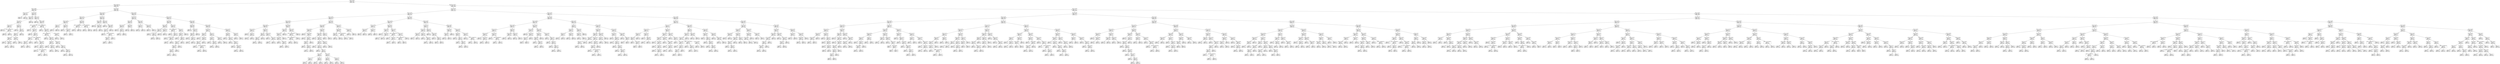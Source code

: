 digraph Tree {
node [shape=box] ;
0 [label="X[10] <= 3.624\nmse = 2.197\nsamples = 3432\nvalue = 4.266"] ;
1 [label="X[10] <= 2.013\nmse = 0.995\nsamples = 946\nvalue = 2.214"] ;
0 -> 1 [labeldistance=2.5, labelangle=45, headlabel="True"] ;
2 [label="X[10] <= 0.896\nmse = 0.392\nsamples = 382\nvalue = 1.168"] ;
1 -> 2 ;
3 [label="X[10] <= 0.347\nmse = 0.12\nsamples = 109\nvalue = 0.362"] ;
2 -> 3 ;
4 [label="mse = -0.0\nsamples = 56\nvalue = 0.0"] ;
3 -> 4 ;
5 [label="mse = -0.0\nsamples = 53\nvalue = 0.693"] ;
3 -> 5 ;
6 [label="X[10] <= 1.498\nmse = 0.097\nsamples = 273\nvalue = 1.525"] ;
2 -> 6 ;
7 [label="X[10] <= 1.242\nmse = 0.021\nsamples = 130\nvalue = 1.234"] ;
6 -> 7 ;
8 [label="X[4] <= 9.43\nmse = 0.0\nsamples = 67\nvalue = 1.099"] ;
7 -> 8 ;
9 [label="X[14] <= 18.0\nmse = 0.0\nsamples = 22\nvalue = 1.099"] ;
8 -> 9 ;
10 [label="mse = -0.0\nsamples = 18\nvalue = 1.099"] ;
9 -> 10 ;
11 [label="X[23] <= 1324261760.0\nmse = 0.0\nsamples = 4\nvalue = 1.099"] ;
9 -> 11 ;
12 [label="mse = 0.0\nsamples = 3\nvalue = 1.099"] ;
11 -> 12 ;
13 [label="mse = 0.0\nsamples = 1\nvalue = 1.099"] ;
11 -> 13 ;
14 [label="X[4] <= 11.07\nmse = 0.0\nsamples = 45\nvalue = 1.099"] ;
8 -> 14 ;
15 [label="mse = 0.0\nsamples = 5\nvalue = 1.099"] ;
14 -> 15 ;
16 [label="X[2] <= 0.5\nmse = 0.0\nsamples = 40\nvalue = 1.099"] ;
14 -> 16 ;
17 [label="X[8] <= 1.5\nmse = 0.0\nsamples = 10\nvalue = 1.099"] ;
16 -> 17 ;
18 [label="X[14] <= 5.0\nmse = 0.0\nsamples = 8\nvalue = 1.099"] ;
17 -> 18 ;
19 [label="mse = 0.0\nsamples = 1\nvalue = 1.099"] ;
18 -> 19 ;
20 [label="X[5] <= 18.56\nmse = 0.0\nsamples = 7\nvalue = 1.099"] ;
18 -> 20 ;
21 [label="mse = 0.0\nsamples = 1\nvalue = 1.099"] ;
20 -> 21 ;
22 [label="mse = -0.0\nsamples = 6\nvalue = 1.099"] ;
20 -> 22 ;
23 [label="X[7] <= 8.502\nmse = 0.0\nsamples = 2\nvalue = 1.099"] ;
17 -> 23 ;
24 [label="mse = 0.0\nsamples = 1\nvalue = 1.099"] ;
23 -> 24 ;
25 [label="mse = 0.0\nsamples = 1\nvalue = 1.099"] ;
23 -> 25 ;
26 [label="mse = 0.0\nsamples = 30\nvalue = 1.099"] ;
16 -> 26 ;
27 [label="mse = -0.0\nsamples = 63\nvalue = 1.386"] ;
7 -> 27 ;
28 [label="X[10] <= 1.701\nmse = 0.019\nsamples = 143\nvalue = 1.787"] ;
6 -> 28 ;
29 [label="mse = -0.0\nsamples = 52\nvalue = 1.609"] ;
28 -> 29 ;
30 [label="X[10] <= 1.869\nmse = 0.006\nsamples = 91\nvalue = 1.875"] ;
28 -> 30 ;
31 [label="X[23] <= 1294675200.0\nmse = 0.0\nsamples = 38\nvalue = 1.792"] ;
30 -> 31 ;
32 [label="mse = -0.0\nsamples = 3\nvalue = 1.792"] ;
31 -> 32 ;
33 [label="X[16] <= 153.5\nmse = 0.0\nsamples = 35\nvalue = 1.792"] ;
31 -> 33 ;
34 [label="mse = 0.0\nsamples = 8\nvalue = 1.792"] ;
33 -> 34 ;
35 [label="X[0] <= 2.5\nmse = 0.0\nsamples = 27\nvalue = 1.792"] ;
33 -> 35 ;
36 [label="X[3] <= 1.5\nmse = 0.0\nsamples = 5\nvalue = 1.792"] ;
35 -> 36 ;
37 [label="X[8] <= 2.0\nmse = 0.0\nsamples = 3\nvalue = 1.792"] ;
36 -> 37 ;
38 [label="mse = -0.0\nsamples = 2\nvalue = 1.792"] ;
37 -> 38 ;
39 [label="mse = 0.0\nsamples = 1\nvalue = 1.792"] ;
37 -> 39 ;
40 [label="mse = -0.0\nsamples = 2\nvalue = 1.792"] ;
36 -> 40 ;
41 [label="X[23] <= 1309923008.0\nmse = 0.0\nsamples = 22\nvalue = 1.792"] ;
35 -> 41 ;
42 [label="mse = -0.0\nsamples = 1\nvalue = 1.792"] ;
41 -> 42 ;
43 [label="X[4] <= 13.53\nmse = 0.0\nsamples = 21\nvalue = 1.792"] ;
41 -> 43 ;
44 [label="mse = 0.0\nsamples = 4\nvalue = 1.792"] ;
43 -> 44 ;
45 [label="X[9] <= 5.5\nmse = 0.0\nsamples = 17\nvalue = 1.792"] ;
43 -> 45 ;
46 [label="mse = -0.0\nsamples = 10\nvalue = 1.792"] ;
45 -> 46 ;
47 [label="X[23] <= 1310184064.0\nmse = 0.0\nsamples = 7\nvalue = 1.792"] ;
45 -> 47 ;
48 [label="mse = 0.0\nsamples = 1\nvalue = 1.792"] ;
47 -> 48 ;
49 [label="mse = -0.0\nsamples = 6\nvalue = 1.792"] ;
47 -> 49 ;
50 [label="X[23] <= 1294833600.0\nmse = 0.0\nsamples = 53\nvalue = 1.946"] ;
30 -> 50 ;
51 [label="mse = 0.0\nsamples = 1\nvalue = 1.946"] ;
50 -> 51 ;
52 [label="X[4] <= 26.65\nmse = 0.0\nsamples = 52\nvalue = 1.946"] ;
50 -> 52 ;
53 [label="X[23] <= 1295406016.0\nmse = 0.0\nsamples = 48\nvalue = 1.946"] ;
52 -> 53 ;
54 [label="mse = 0.0\nsamples = 2\nvalue = 1.946"] ;
53 -> 54 ;
55 [label="X[13] <= 9.5\nmse = 0.0\nsamples = 46\nvalue = 1.946"] ;
53 -> 55 ;
56 [label="X[13] <= 8.0\nmse = 0.0\nsamples = 11\nvalue = 1.946"] ;
55 -> 56 ;
57 [label="mse = 0.0\nsamples = 9\nvalue = 1.946"] ;
56 -> 57 ;
58 [label="X[16] <= 61.5\nmse = 0.0\nsamples = 2\nvalue = 1.946"] ;
56 -> 58 ;
59 [label="mse = -0.0\nsamples = 1\nvalue = 1.946"] ;
58 -> 59 ;
60 [label="mse = 0.0\nsamples = 1\nvalue = 1.946"] ;
58 -> 60 ;
61 [label="X[13] <= 15.0\nmse = 0.0\nsamples = 35\nvalue = 1.946"] ;
55 -> 61 ;
62 [label="mse = -0.0\nsamples = 5\nvalue = 1.946"] ;
61 -> 62 ;
63 [label="X[9] <= 1.5\nmse = 0.0\nsamples = 30\nvalue = 1.946"] ;
61 -> 63 ;
64 [label="mse = 0.0\nsamples = 1\nvalue = 1.946"] ;
63 -> 64 ;
65 [label="X[9] <= 2.5\nmse = 0.0\nsamples = 29\nvalue = 1.946"] ;
63 -> 65 ;
66 [label="mse = 0.0\nsamples = 1\nvalue = 1.946"] ;
65 -> 66 ;
67 [label="mse = -0.0\nsamples = 28\nvalue = 1.946"] ;
65 -> 67 ;
68 [label="X[5] <= 31.062\nmse = 0.0\nsamples = 4\nvalue = 1.946"] ;
52 -> 68 ;
69 [label="mse = 0.0\nsamples = 2\nvalue = 1.946"] ;
68 -> 69 ;
70 [label="mse = 0.0\nsamples = 2\nvalue = 1.946"] ;
68 -> 70 ;
71 [label="X[10] <= 2.862\nmse = 0.209\nsamples = 564\nvalue = 2.896"] ;
1 -> 71 ;
72 [label="X[10] <= 2.441\nmse = 0.059\nsamples = 248\nvalue = 2.463"] ;
71 -> 72 ;
73 [label="X[10] <= 2.25\nmse = 0.015\nsamples = 113\nvalue = 2.242"] ;
72 -> 73 ;
74 [label="X[10] <= 2.138\nmse = 0.003\nsamples = 53\nvalue = 2.118"] ;
73 -> 74 ;
75 [label="X[15] <= 1.5\nmse = 0.0\nsamples = 37\nvalue = 2.079"] ;
74 -> 75 ;
76 [label="mse = 0.0\nsamples = 11\nvalue = 2.079"] ;
75 -> 76 ;
77 [label="mse = -0.0\nsamples = 26\nvalue = 2.079"] ;
75 -> 77 ;
78 [label="X[4] <= 14.35\nmse = 0.0\nsamples = 16\nvalue = 2.197"] ;
74 -> 78 ;
79 [label="mse = 0.0\nsamples = 11\nvalue = 2.197"] ;
78 -> 79 ;
80 [label="X[7] <= 21.001\nmse = 0.0\nsamples = 5\nvalue = 2.197"] ;
78 -> 80 ;
81 [label="mse = 0.0\nsamples = 4\nvalue = 2.197"] ;
80 -> 81 ;
82 [label="mse = -0.0\nsamples = 1\nvalue = 2.197"] ;
80 -> 82 ;
83 [label="X[10] <= 2.35\nmse = 0.002\nsamples = 60\nvalue = 2.343"] ;
73 -> 83 ;
84 [label="X[23] <= 1295983808.0\nmse = 0.0\nsamples = 35\nvalue = 2.303"] ;
83 -> 84 ;
85 [label="mse = 0.0\nsamples = 2\nvalue = 2.303"] ;
84 -> 85 ;
86 [label="mse = -0.0\nsamples = 33\nvalue = 2.303"] ;
84 -> 86 ;
87 [label="X[23] <= 1298465984.0\nmse = 0.0\nsamples = 25\nvalue = 2.398"] ;
83 -> 87 ;
88 [label="mse = 0.0\nsamples = 5\nvalue = 2.398"] ;
87 -> 88 ;
89 [label="mse = -0.0\nsamples = 20\nvalue = 2.398"] ;
87 -> 89 ;
90 [label="X[10] <= 2.674\nmse = 0.014\nsamples = 135\nvalue = 2.666"] ;
72 -> 90 ;
91 [label="X[10] <= 2.525\nmse = 0.004\nsamples = 71\nvalue = 2.563"] ;
90 -> 91 ;
92 [label="mse = -0.0\nsamples = 25\nvalue = 2.485"] ;
91 -> 92 ;
93 [label="X[10] <= 2.602\nmse = 0.001\nsamples = 46\nvalue = 2.598"] ;
91 -> 93 ;
94 [label="mse = -0.0\nsamples = 25\nvalue = 2.565"] ;
93 -> 94 ;
95 [label="mse = -0.0\nsamples = 21\nvalue = 2.639"] ;
93 -> 95 ;
96 [label="X[10] <= 2.74\nmse = 0.003\nsamples = 64\nvalue = 2.773"] ;
90 -> 96 ;
97 [label="mse = 0.0\nsamples = 21\nvalue = 2.708"] ;
96 -> 97 ;
98 [label="X[10] <= 2.803\nmse = 0.001\nsamples = 43\nvalue = 2.802"] ;
96 -> 98 ;
99 [label="X[1] <= 0.5\nmse = 0.0\nsamples = 24\nvalue = 2.773"] ;
98 -> 99 ;
100 [label="mse = -0.0\nsamples = 21\nvalue = 2.773"] ;
99 -> 100 ;
101 [label="X[23] <= 1312475392.0\nmse = 0.0\nsamples = 3\nvalue = 2.773"] ;
99 -> 101 ;
102 [label="X[4] <= 17.22\nmse = 0.0\nsamples = 2\nvalue = 2.773"] ;
101 -> 102 ;
103 [label="mse = 0.0\nsamples = 1\nvalue = 2.773"] ;
102 -> 103 ;
104 [label="mse = 0.0\nsamples = 1\nvalue = 2.773"] ;
102 -> 104 ;
105 [label="mse = -0.0\nsamples = 1\nvalue = 2.773"] ;
101 -> 105 ;
106 [label="mse = -0.0\nsamples = 19\nvalue = 2.833"] ;
98 -> 106 ;
107 [label="X[10] <= 3.238\nmse = 0.044\nsamples = 316\nvalue = 3.261"] ;
71 -> 107 ;
108 [label="X[10] <= 3.068\nmse = 0.01\nsamples = 143\nvalue = 3.065"] ;
107 -> 108 ;
109 [label="X[10] <= 2.97\nmse = 0.002\nsamples = 75\nvalue = 2.982"] ;
108 -> 109 ;
110 [label="X[10] <= 2.917\nmse = 0.001\nsamples = 28\nvalue = 2.917"] ;
109 -> 110 ;
111 [label="mse = 0.0\nsamples = 13\nvalue = 2.89"] ;
110 -> 111 ;
112 [label="X[3] <= 2.5\nmse = 0.0\nsamples = 15\nvalue = 2.944"] ;
110 -> 112 ;
113 [label="mse = 0.0\nsamples = 14\nvalue = 2.944"] ;
112 -> 113 ;
114 [label="mse = -0.0\nsamples = 1\nvalue = 2.944"] ;
112 -> 114 ;
115 [label="X[10] <= 3.02\nmse = 0.001\nsamples = 47\nvalue = 3.011"] ;
109 -> 115 ;
116 [label="mse = -0.0\nsamples = 32\nvalue = 2.996"] ;
115 -> 116 ;
117 [label="mse = -0.0\nsamples = 15\nvalue = 3.045"] ;
115 -> 117 ;
118 [label="X[10] <= 3.157\nmse = 0.002\nsamples = 68\nvalue = 3.158"] ;
108 -> 118 ;
119 [label="X[10] <= 3.113\nmse = 0.0\nsamples = 32\nvalue = 3.115"] ;
118 -> 119 ;
120 [label="mse = 0.0\nsamples = 13\nvalue = 3.091"] ;
119 -> 120 ;
121 [label="mse = -0.0\nsamples = 19\nvalue = 3.135"] ;
119 -> 121 ;
122 [label="X[10] <= 3.198\nmse = 0.0\nsamples = 36\nvalue = 3.198"] ;
118 -> 122 ;
123 [label="mse = -0.0\nsamples = 17\nvalue = 3.178"] ;
122 -> 123 ;
124 [label="mse = -0.0\nsamples = 19\nvalue = 3.219"] ;
122 -> 124 ;
125 [label="X[10] <= 3.418\nmse = 0.011\nsamples = 173\nvalue = 3.432"] ;
107 -> 125 ;
126 [label="X[10] <= 3.35\nmse = 0.003\nsamples = 78\nvalue = 3.337"] ;
125 -> 126 ;
127 [label="X[10] <= 3.277\nmse = 0.001\nsamples = 43\nvalue = 3.296"] ;
126 -> 127 ;
128 [label="X[9] <= 16.0\nmse = 0.0\nsamples = 14\nvalue = 3.258"] ;
127 -> 128 ;
129 [label="mse = 0.0\nsamples = 1\nvalue = 3.258"] ;
128 -> 129 ;
130 [label="X[8] <= 0.5\nmse = 0.0\nsamples = 13\nvalue = 3.258"] ;
128 -> 130 ;
131 [label="mse = 0.0\nsamples = 3\nvalue = 3.258"] ;
130 -> 131 ;
132 [label="mse = -0.0\nsamples = 10\nvalue = 3.258"] ;
130 -> 132 ;
133 [label="X[10] <= 3.314\nmse = 0.0\nsamples = 29\nvalue = 3.317"] ;
127 -> 133 ;
134 [label="mse = 0.0\nsamples = 12\nvalue = 3.296"] ;
133 -> 134 ;
135 [label="mse = -0.0\nsamples = 17\nvalue = 3.332"] ;
133 -> 135 ;
136 [label="X[10] <= 3.384\nmse = 0.0\nsamples = 35\nvalue = 3.388"] ;
126 -> 136 ;
137 [label="X[23] <= 1295992832.0\nmse = 0.0\nsamples = 15\nvalue = 3.367"] ;
136 -> 137 ;
138 [label="mse = 0.0\nsamples = 1\nvalue = 3.367"] ;
137 -> 138 ;
139 [label="X[14] <= 1.5\nmse = 0.0\nsamples = 14\nvalue = 3.367"] ;
137 -> 139 ;
140 [label="mse = 0.0\nsamples = 1\nvalue = 3.367"] ;
139 -> 140 ;
141 [label="X[16] <= 119.5\nmse = 0.0\nsamples = 13\nvalue = 3.367"] ;
139 -> 141 ;
142 [label="mse = 0.0\nsamples = 5\nvalue = 3.367"] ;
141 -> 142 ;
143 [label="mse = 0.0\nsamples = 8\nvalue = 3.367"] ;
141 -> 143 ;
144 [label="X[6] <= 61.5\nmse = 0.0\nsamples = 20\nvalue = 3.401"] ;
136 -> 144 ;
145 [label="X[16] <= 2.5\nmse = 0.0\nsamples = 7\nvalue = 3.401"] ;
144 -> 145 ;
146 [label="mse = 0.0\nsamples = 1\nvalue = 3.401"] ;
145 -> 146 ;
147 [label="X[0] <= 2.5\nmse = 0.0\nsamples = 6\nvalue = 3.401"] ;
145 -> 147 ;
148 [label="X[12] <= 1.5\nmse = 0.0\nsamples = 4\nvalue = 3.401"] ;
147 -> 148 ;
149 [label="X[14] <= 10.5\nmse = 0.0\nsamples = 3\nvalue = 3.401"] ;
148 -> 149 ;
150 [label="X[14] <= 5.5\nmse = 0.0\nsamples = 2\nvalue = 3.401"] ;
149 -> 150 ;
151 [label="mse = 0.0\nsamples = 1\nvalue = 3.401"] ;
150 -> 151 ;
152 [label="mse = 0.0\nsamples = 1\nvalue = 3.401"] ;
150 -> 152 ;
153 [label="mse = 0.0\nsamples = 1\nvalue = 3.401"] ;
149 -> 153 ;
154 [label="mse = -0.0\nsamples = 1\nvalue = 3.401"] ;
148 -> 154 ;
155 [label="mse = -0.0\nsamples = 2\nvalue = 3.401"] ;
147 -> 155 ;
156 [label="mse = -0.0\nsamples = 13\nvalue = 3.401"] ;
144 -> 156 ;
157 [label="X[10] <= 3.511\nmse = 0.003\nsamples = 95\nvalue = 3.509"] ;
125 -> 157 ;
158 [label="X[10] <= 3.45\nmse = 0.001\nsamples = 49\nvalue = 3.461"] ;
157 -> 158 ;
159 [label="mse = -0.0\nsamples = 20\nvalue = 3.434"] ;
158 -> 159 ;
160 [label="X[10] <= 3.481\nmse = 0.0\nsamples = 29\nvalue = 3.479"] ;
158 -> 160 ;
161 [label="X[9] <= 25.0\nmse = 0.0\nsamples = 16\nvalue = 3.466"] ;
160 -> 161 ;
162 [label="mse = 0.0\nsamples = 3\nvalue = 3.466"] ;
161 -> 162 ;
163 [label="X[16] <= 27.0\nmse = 0.0\nsamples = 13\nvalue = 3.466"] ;
161 -> 163 ;
164 [label="mse = 0.0\nsamples = 2\nvalue = 3.466"] ;
163 -> 164 ;
165 [label="mse = -0.0\nsamples = 11\nvalue = 3.466"] ;
163 -> 165 ;
166 [label="mse = -0.0\nsamples = 13\nvalue = 3.497"] ;
160 -> 166 ;
167 [label="X[10] <= 3.569\nmse = 0.001\nsamples = 46\nvalue = 3.565"] ;
157 -> 167 ;
168 [label="X[10] <= 3.541\nmse = 0.0\nsamples = 27\nvalue = 3.543"] ;
167 -> 168 ;
169 [label="X[16] <= 37.0\nmse = 0.0\nsamples = 11\nvalue = 3.526"] ;
168 -> 169 ;
170 [label="mse = 0.0\nsamples = 2\nvalue = 3.526"] ;
169 -> 170 ;
171 [label="X[13] <= 42.5\nmse = 0.0\nsamples = 9\nvalue = 3.526"] ;
169 -> 171 ;
172 [label="X[8] <= 2.0\nmse = 0.0\nsamples = 8\nvalue = 3.526"] ;
171 -> 172 ;
173 [label="mse = 0.0\nsamples = 1\nvalue = 3.526"] ;
172 -> 173 ;
174 [label="X[23] <= 1299776384.0\nmse = 0.0\nsamples = 7\nvalue = 3.526"] ;
172 -> 174 ;
175 [label="mse = 0.0\nsamples = 2\nvalue = 3.526"] ;
174 -> 175 ;
176 [label="mse = -0.0\nsamples = 5\nvalue = 3.526"] ;
174 -> 176 ;
177 [label="mse = -0.0\nsamples = 1\nvalue = 3.526"] ;
171 -> 177 ;
178 [label="X[12] <= 2.5\nmse = 0.0\nsamples = 16\nvalue = 3.555"] ;
168 -> 178 ;
179 [label="X[4] <= 6.56\nmse = 0.0\nsamples = 5\nvalue = 3.555"] ;
178 -> 179 ;
180 [label="mse = 0.0\nsamples = 1\nvalue = 3.555"] ;
179 -> 180 ;
181 [label="X[4] <= 8.61\nmse = 0.0\nsamples = 4\nvalue = 3.555"] ;
179 -> 181 ;
182 [label="mse = 0.0\nsamples = 1\nvalue = 3.555"] ;
181 -> 182 ;
183 [label="mse = 0.0\nsamples = 3\nvalue = 3.555"] ;
181 -> 183 ;
184 [label="X[12] <= 3.5\nmse = 0.0\nsamples = 11\nvalue = 3.555"] ;
178 -> 184 ;
185 [label="mse = 0.0\nsamples = 2\nvalue = 3.555"] ;
184 -> 185 ;
186 [label="mse = -0.0\nsamples = 9\nvalue = 3.555"] ;
184 -> 186 ;
187 [label="X[10] <= 3.597\nmse = 0.0\nsamples = 19\nvalue = 3.598"] ;
167 -> 187 ;
188 [label="X[4] <= 6.56\nmse = 0.0\nsamples = 9\nvalue = 3.584"] ;
187 -> 188 ;
189 [label="mse = 0.0\nsamples = 1\nvalue = 3.584"] ;
188 -> 189 ;
190 [label="X[4] <= 11.48\nmse = 0.0\nsamples = 8\nvalue = 3.584"] ;
188 -> 190 ;
191 [label="mse = 0.0\nsamples = 1\nvalue = 3.584"] ;
190 -> 191 ;
192 [label="X[3] <= 1.5\nmse = 0.0\nsamples = 7\nvalue = 3.584"] ;
190 -> 192 ;
193 [label="mse = -0.0\nsamples = 4\nvalue = 3.584"] ;
192 -> 193 ;
194 [label="X[5] <= 20.452\nmse = 0.0\nsamples = 3\nvalue = 3.584"] ;
192 -> 194 ;
195 [label="mse = 0.0\nsamples = 1\nvalue = 3.584"] ;
194 -> 195 ;
196 [label="mse = -0.0\nsamples = 2\nvalue = 3.584"] ;
194 -> 196 ;
197 [label="X[9] <= 26.5\nmse = 0.0\nsamples = 10\nvalue = 3.611"] ;
187 -> 197 ;
198 [label="mse = 0.0\nsamples = 3\nvalue = 3.611"] ;
197 -> 198 ;
199 [label="mse = -0.0\nsamples = 7\nvalue = 3.611"] ;
197 -> 199 ;
200 [label="X[10] <= 5.001\nmse = 0.444\nsamples = 2486\nvalue = 5.046"] ;
0 -> 200 [labeldistance=2.5, labelangle=-45, headlabel="False"] ;
201 [label="X[10] <= 4.388\nmse = 0.137\nsamples = 1145\nvalue = 4.449"] ;
200 -> 201 ;
202 [label="X[10] <= 4.052\nmse = 0.044\nsamples = 474\nvalue = 4.065"] ;
201 -> 202 ;
203 [label="X[10] <= 3.861\nmse = 0.014\nsamples = 217\nvalue = 3.872"] ;
202 -> 203 ;
204 [label="X[10] <= 3.749\nmse = 0.005\nsamples = 103\nvalue = 3.765"] ;
203 -> 204 ;
205 [label="X[10] <= 3.676\nmse = 0.001\nsamples = 39\nvalue = 3.68"] ;
204 -> 205 ;
206 [label="X[10] <= 3.651\nmse = 0.0\nsamples = 19\nvalue = 3.654"] ;
205 -> 206 ;
207 [label="mse = 0.0\nsamples = 7\nvalue = 3.638"] ;
206 -> 207 ;
208 [label="X[15] <= 5.5\nmse = 0.0\nsamples = 12\nvalue = 3.664"] ;
206 -> 208 ;
209 [label="mse = -0.0\nsamples = 4\nvalue = 3.664"] ;
208 -> 209 ;
210 [label="mse = 0.0\nsamples = 8\nvalue = 3.664"] ;
208 -> 210 ;
211 [label="X[10] <= 3.701\nmse = 0.0\nsamples = 20\nvalue = 3.708"] ;
205 -> 211 ;
212 [label="X[3] <= 2.0\nmse = 0.0\nsamples = 6\nvalue = 3.689"] ;
211 -> 212 ;
213 [label="X[2] <= 0.5\nmse = 0.0\nsamples = 4\nvalue = 3.689"] ;
212 -> 213 ;
214 [label="mse = 0.0\nsamples = 1\nvalue = 3.689"] ;
213 -> 214 ;
215 [label="mse = -0.0\nsamples = 3\nvalue = 3.689"] ;
213 -> 215 ;
216 [label="mse = -0.0\nsamples = 2\nvalue = 3.689"] ;
212 -> 216 ;
217 [label="X[10] <= 3.726\nmse = 0.0\nsamples = 14\nvalue = 3.717"] ;
211 -> 217 ;
218 [label="mse = 0.0\nsamples = 11\nvalue = 3.714"] ;
217 -> 218 ;
219 [label="X[13] <= 20.5\nmse = 0.0\nsamples = 3\nvalue = 3.738"] ;
217 -> 219 ;
220 [label="mse = 0.0\nsamples = 1\nvalue = 3.738"] ;
219 -> 220 ;
221 [label="mse = -0.0\nsamples = 2\nvalue = 3.738"] ;
219 -> 221 ;
222 [label="X[10] <= 3.818\nmse = 0.001\nsamples = 64\nvalue = 3.81"] ;
204 -> 222 ;
223 [label="X[10] <= 3.795\nmse = 0.0\nsamples = 35\nvalue = 3.788"] ;
222 -> 223 ;
224 [label="X[10] <= 3.773\nmse = 0.0\nsamples = 22\nvalue = 3.776"] ;
223 -> 224 ;
225 [label="X[7] <= 3.002\nmse = 0.0\nsamples = 10\nvalue = 3.761"] ;
224 -> 225 ;
226 [label="mse = 0.0\nsamples = 2\nvalue = 3.761"] ;
225 -> 226 ;
227 [label="X[6] <= 49.5\nmse = 0.0\nsamples = 8\nvalue = 3.761"] ;
225 -> 227 ;
228 [label="mse = 0.0\nsamples = 1\nvalue = 3.761"] ;
227 -> 228 ;
229 [label="mse = -0.0\nsamples = 7\nvalue = 3.761"] ;
227 -> 229 ;
230 [label="mse = -0.0\nsamples = 12\nvalue = 3.784"] ;
224 -> 230 ;
231 [label="mse = -0.0\nsamples = 13\nvalue = 3.807"] ;
223 -> 231 ;
232 [label="X[10] <= 3.839\nmse = 0.0\nsamples = 29\nvalue = 3.838"] ;
222 -> 232 ;
233 [label="X[23] <= 1323705600.0\nmse = 0.0\nsamples = 15\nvalue = 3.829"] ;
232 -> 233 ;
234 [label="X[23] <= 1297908032.0\nmse = 0.0\nsamples = 14\nvalue = 3.829"] ;
233 -> 234 ;
235 [label="mse = 0.0\nsamples = 2\nvalue = 3.829"] ;
234 -> 235 ;
236 [label="mse = 0.0\nsamples = 12\nvalue = 3.829"] ;
234 -> 236 ;
237 [label="mse = -0.0\nsamples = 1\nvalue = 3.829"] ;
233 -> 237 ;
238 [label="mse = -0.0\nsamples = 14\nvalue = 3.85"] ;
232 -> 238 ;
239 [label="X[10] <= 3.98\nmse = 0.002\nsamples = 114\nvalue = 3.967"] ;
203 -> 239 ;
240 [label="X[10] <= 3.922\nmse = 0.001\nsamples = 69\nvalue = 3.937"] ;
239 -> 240 ;
241 [label="X[10] <= 3.882\nmse = 0.0\nsamples = 18\nvalue = 3.894"] ;
240 -> 241 ;
242 [label="mse = 0.0\nsamples = 9\nvalue = 3.871"] ;
241 -> 242 ;
243 [label="X[10] <= 3.902\nmse = 0.0\nsamples = 9\nvalue = 3.91"] ;
241 -> 243 ;
244 [label="mse = 0.0\nsamples = 2\nvalue = 3.892"] ;
243 -> 244 ;
245 [label="X[9] <= 44.5\nmse = 0.0\nsamples = 7\nvalue = 3.912"] ;
243 -> 245 ;
246 [label="X[8] <= 6.5\nmse = 0.0\nsamples = 3\nvalue = 3.912"] ;
245 -> 246 ;
247 [label="mse = 0.0\nsamples = 1\nvalue = 3.912"] ;
246 -> 247 ;
248 [label="X[12] <= 2.0\nmse = 0.0\nsamples = 2\nvalue = 3.912"] ;
246 -> 248 ;
249 [label="mse = 0.0\nsamples = 1\nvalue = 3.912"] ;
248 -> 249 ;
250 [label="mse = -0.0\nsamples = 1\nvalue = 3.912"] ;
248 -> 250 ;
251 [label="mse = -0.0\nsamples = 4\nvalue = 3.912"] ;
245 -> 251 ;
252 [label="X[10] <= 3.961\nmse = 0.0\nsamples = 51\nvalue = 3.952"] ;
240 -> 252 ;
253 [label="X[10] <= 3.942\nmse = 0.0\nsamples = 36\nvalue = 3.946"] ;
252 -> 253 ;
254 [label="mse = 0.0\nsamples = 11\nvalue = 3.932"] ;
253 -> 254 ;
255 [label="X[13] <= 27.0\nmse = 0.0\nsamples = 25\nvalue = 3.951"] ;
253 -> 255 ;
256 [label="X[8] <= 0.5\nmse = 0.0\nsamples = 17\nvalue = 3.951"] ;
255 -> 256 ;
257 [label="mse = 0.0\nsamples = 1\nvalue = 3.951"] ;
256 -> 257 ;
258 [label="X[12] <= 1.5\nmse = 0.0\nsamples = 16\nvalue = 3.951"] ;
256 -> 258 ;
259 [label="mse = 0.0\nsamples = 7\nvalue = 3.951"] ;
258 -> 259 ;
260 [label="X[3] <= 1.5\nmse = 0.0\nsamples = 9\nvalue = 3.951"] ;
258 -> 260 ;
261 [label="X[15] <= 2.5\nmse = 0.0\nsamples = 4\nvalue = 3.951"] ;
260 -> 261 ;
262 [label="X[14] <= 17.0\nmse = 0.0\nsamples = 2\nvalue = 3.951"] ;
261 -> 262 ;
263 [label="mse = -0.0\nsamples = 1\nvalue = 3.951"] ;
262 -> 263 ;
264 [label="mse = 0.0\nsamples = 1\nvalue = 3.951"] ;
262 -> 264 ;
265 [label="X[15] <= 4.0\nmse = 0.0\nsamples = 2\nvalue = 3.951"] ;
261 -> 265 ;
266 [label="mse = 0.0\nsamples = 1\nvalue = 3.951"] ;
265 -> 266 ;
267 [label="mse = 0.0\nsamples = 1\nvalue = 3.951"] ;
265 -> 267 ;
268 [label="X[7] <= 4.499\nmse = 0.0\nsamples = 5\nvalue = 3.951"] ;
260 -> 268 ;
269 [label="X[4] <= 9.02\nmse = 0.0\nsamples = 2\nvalue = 3.951"] ;
268 -> 269 ;
270 [label="mse = 0.0\nsamples = 1\nvalue = 3.951"] ;
269 -> 270 ;
271 [label="mse = 0.0\nsamples = 1\nvalue = 3.951"] ;
269 -> 271 ;
272 [label="X[13] <= 12.0\nmse = 0.0\nsamples = 3\nvalue = 3.951"] ;
268 -> 272 ;
273 [label="mse = 0.0\nsamples = 1\nvalue = 3.951"] ;
272 -> 273 ;
274 [label="mse = -0.0\nsamples = 2\nvalue = 3.951"] ;
272 -> 274 ;
275 [label="X[6] <= 77.0\nmse = 0.0\nsamples = 8\nvalue = 3.951"] ;
255 -> 275 ;
276 [label="mse = 0.0\nsamples = 3\nvalue = 3.951"] ;
275 -> 276 ;
277 [label="mse = -0.0\nsamples = 5\nvalue = 3.951"] ;
275 -> 277 ;
278 [label="X[14] <= 1.5\nmse = 0.0\nsamples = 15\nvalue = 3.97"] ;
252 -> 278 ;
279 [label="mse = 0.0\nsamples = 1\nvalue = 3.97"] ;
278 -> 279 ;
280 [label="mse = -0.0\nsamples = 14\nvalue = 3.97"] ;
278 -> 280 ;
281 [label="X[10] <= 4.016\nmse = 0.0\nsamples = 45\nvalue = 4.016"] ;
239 -> 281 ;
282 [label="X[10] <= 3.998\nmse = 0.0\nsamples = 22\nvalue = 3.996"] ;
281 -> 282 ;
283 [label="X[9] <= 36.5\nmse = 0.0\nsamples = 12\nvalue = 3.989"] ;
282 -> 283 ;
284 [label="mse = 0.0\nsamples = 1\nvalue = 3.989"] ;
283 -> 284 ;
285 [label="mse = -0.0\nsamples = 11\nvalue = 3.989"] ;
283 -> 285 ;
286 [label="X[23] <= 1301756416.0\nmse = 0.0\nsamples = 10\nvalue = 4.007"] ;
282 -> 286 ;
287 [label="mse = 0.0\nsamples = 5\nvalue = 4.007"] ;
286 -> 287 ;
288 [label="mse = -0.0\nsamples = 5\nvalue = 4.007"] ;
286 -> 288 ;
289 [label="X[10] <= 4.034\nmse = 0.0\nsamples = 23\nvalue = 4.035"] ;
281 -> 289 ;
290 [label="mse = 0.0\nsamples = 11\nvalue = 4.025"] ;
289 -> 290 ;
291 [label="mse = -0.0\nsamples = 12\nvalue = 4.043"] ;
289 -> 291 ;
292 [label="X[10] <= 4.212\nmse = 0.009\nsamples = 257\nvalue = 4.234"] ;
202 -> 292 ;
293 [label="X[10] <= 4.119\nmse = 0.002\nsamples = 105\nvalue = 4.13"] ;
292 -> 293 ;
294 [label="X[10] <= 4.086\nmse = 0.0\nsamples = 41\nvalue = 4.088"] ;
293 -> 294 ;
295 [label="X[10] <= 4.069\nmse = 0.0\nsamples = 20\nvalue = 4.071"] ;
294 -> 295 ;
296 [label="mse = -0.0\nsamples = 8\nvalue = 4.06"] ;
295 -> 296 ;
297 [label="mse = -0.0\nsamples = 12\nvalue = 4.078"] ;
295 -> 297 ;
298 [label="X[10] <= 4.103\nmse = 0.0\nsamples = 21\nvalue = 4.103"] ;
294 -> 298 ;
299 [label="mse = 0.0\nsamples = 9\nvalue = 4.094"] ;
298 -> 299 ;
300 [label="mse = -0.0\nsamples = 12\nvalue = 4.111"] ;
298 -> 300 ;
301 [label="X[10] <= 4.167\nmse = 0.001\nsamples = 64\nvalue = 4.156"] ;
293 -> 301 ;
302 [label="X[10] <= 4.135\nmse = 0.0\nsamples = 43\nvalue = 4.143"] ;
301 -> 302 ;
303 [label="mse = -0.0\nsamples = 14\nvalue = 4.127"] ;
302 -> 303 ;
304 [label="X[10] <= 4.151\nmse = 0.0\nsamples = 29\nvalue = 4.15"] ;
302 -> 304 ;
305 [label="mse = 0.0\nsamples = 13\nvalue = 4.143"] ;
304 -> 305 ;
306 [label="mse = -0.0\nsamples = 16\nvalue = 4.159"] ;
304 -> 306 ;
307 [label="X[10] <= 4.182\nmse = 0.0\nsamples = 21\nvalue = 4.19"] ;
301 -> 307 ;
308 [label="X[23] <= 1295659776.0\nmse = 0.0\nsamples = 6\nvalue = 4.174"] ;
307 -> 308 ;
309 [label="mse = 0.0\nsamples = 1\nvalue = 4.174"] ;
308 -> 309 ;
310 [label="X[9] <= 47.5\nmse = 0.0\nsamples = 5\nvalue = 4.174"] ;
308 -> 310 ;
311 [label="mse = 0.0\nsamples = 1\nvalue = 4.174"] ;
310 -> 311 ;
312 [label="mse = -0.0\nsamples = 4\nvalue = 4.174"] ;
310 -> 312 ;
313 [label="X[10] <= 4.197\nmse = 0.0\nsamples = 15\nvalue = 4.195"] ;
307 -> 313 ;
314 [label="X[23] <= 1298518208.0\nmse = 0.0\nsamples = 10\nvalue = 4.19"] ;
313 -> 314 ;
315 [label="mse = 0.0\nsamples = 2\nvalue = 4.19"] ;
314 -> 315 ;
316 [label="mse = -0.0\nsamples = 8\nvalue = 4.19"] ;
314 -> 316 ;
317 [label="mse = -0.0\nsamples = 5\nvalue = 4.205"] ;
313 -> 317 ;
318 [label="X[10] <= 4.297\nmse = 0.002\nsamples = 152\nvalue = 4.302"] ;
292 -> 318 ;
319 [label="X[10] <= 4.256\nmse = 0.0\nsamples = 72\nvalue = 4.256"] ;
318 -> 319 ;
320 [label="X[10] <= 4.241\nmse = 0.0\nsamples = 36\nvalue = 4.236"] ;
319 -> 320 ;
321 [label="X[10] <= 4.227\nmse = 0.0\nsamples = 26\nvalue = 4.229"] ;
320 -> 321 ;
322 [label="mse = 0.0\nsamples = 11\nvalue = 4.22"] ;
321 -> 322 ;
323 [label="mse = -0.0\nsamples = 15\nvalue = 4.234"] ;
321 -> 323 ;
324 [label="X[5] <= 12.5\nmse = 0.0\nsamples = 10\nvalue = 4.248"] ;
320 -> 324 ;
325 [label="mse = 0.0\nsamples = 1\nvalue = 4.248"] ;
324 -> 325 ;
326 [label="X[4] <= 12.71\nmse = 0.0\nsamples = 9\nvalue = 4.248"] ;
324 -> 326 ;
327 [label="mse = 0.0\nsamples = 1\nvalue = 4.248"] ;
326 -> 327 ;
328 [label="mse = -0.0\nsamples = 8\nvalue = 4.248"] ;
326 -> 328 ;
329 [label="X[10] <= 4.27\nmse = 0.0\nsamples = 36\nvalue = 4.274"] ;
319 -> 329 ;
330 [label="mse = -0.0\nsamples = 13\nvalue = 4.263"] ;
329 -> 330 ;
331 [label="X[10] <= 4.284\nmse = 0.0\nsamples = 23\nvalue = 4.282"] ;
329 -> 331 ;
332 [label="mse = -0.0\nsamples = 15\nvalue = 4.277"] ;
331 -> 332 ;
333 [label="X[8] <= 7.0\nmse = 0.0\nsamples = 8\nvalue = 4.29"] ;
331 -> 333 ;
334 [label="mse = 0.0\nsamples = 2\nvalue = 4.29"] ;
333 -> 334 ;
335 [label="mse = 0.0\nsamples = 6\nvalue = 4.29"] ;
333 -> 335 ;
336 [label="X[10] <= 4.337\nmse = 0.001\nsamples = 80\nvalue = 4.337"] ;
318 -> 336 ;
337 [label="X[10] <= 4.324\nmse = 0.0\nsamples = 42\nvalue = 4.318"] ;
336 -> 337 ;
338 [label="X[10] <= 4.311\nmse = 0.0\nsamples = 31\nvalue = 4.313"] ;
337 -> 338 ;
339 [label="mse = -0.0\nsamples = 10\nvalue = 4.304"] ;
338 -> 339 ;
340 [label="mse = -0.0\nsamples = 21\nvalue = 4.317"] ;
338 -> 340 ;
341 [label="mse = -0.0\nsamples = 11\nvalue = 4.331"] ;
337 -> 341 ;
342 [label="X[10] <= 4.363\nmse = 0.0\nsamples = 38\nvalue = 4.359"] ;
336 -> 342 ;
343 [label="X[10] <= 4.35\nmse = 0.0\nsamples = 22\nvalue = 4.35"] ;
342 -> 343 ;
344 [label="mse = 0.0\nsamples = 10\nvalue = 4.344"] ;
343 -> 344 ;
345 [label="X[3] <= 1.5\nmse = 0.0\nsamples = 12\nvalue = 4.357"] ;
343 -> 345 ;
346 [label="mse = 0.0\nsamples = 7\nvalue = 4.357"] ;
345 -> 346 ;
347 [label="X[8] <= 18.0\nmse = 0.0\nsamples = 5\nvalue = 4.357"] ;
345 -> 347 ;
348 [label="mse = 0.0\nsamples = 2\nvalue = 4.357"] ;
347 -> 348 ;
349 [label="mse = -0.0\nsamples = 3\nvalue = 4.357"] ;
347 -> 349 ;
350 [label="X[10] <= 4.376\nmse = 0.0\nsamples = 16\nvalue = 4.373"] ;
342 -> 350 ;
351 [label="mse = -0.0\nsamples = 11\nvalue = 4.369"] ;
350 -> 351 ;
352 [label="X[23] <= 1299085184.0\nmse = 0.0\nsamples = 5\nvalue = 4.382"] ;
350 -> 352 ;
353 [label="mse = 0.0\nsamples = 1\nvalue = 4.382"] ;
352 -> 353 ;
354 [label="mse = -0.0\nsamples = 4\nvalue = 4.382"] ;
352 -> 354 ;
355 [label="X[10] <= 4.705\nmse = 0.029\nsamples = 671\nvalue = 4.715"] ;
201 -> 355 ;
356 [label="X[10] <= 4.559\nmse = 0.008\nsamples = 312\nvalue = 4.559"] ;
355 -> 356 ;
357 [label="X[10] <= 4.483\nmse = 0.002\nsamples = 163\nvalue = 4.481"] ;
356 -> 357 ;
358 [label="X[10] <= 4.437\nmse = 0.001\nsamples = 76\nvalue = 4.441"] ;
357 -> 358 ;
359 [label="X[10] <= 4.413\nmse = 0.0\nsamples = 34\nvalue = 4.411"] ;
358 -> 359 ;
360 [label="X[10] <= 4.401\nmse = 0.0\nsamples = 21\nvalue = 4.403"] ;
359 -> 360 ;
361 [label="mse = 0.0\nsamples = 8\nvalue = 4.394"] ;
360 -> 361 ;
362 [label="X[5] <= 14.015\nmse = 0.0\nsamples = 13\nvalue = 4.407"] ;
360 -> 362 ;
363 [label="mse = 0.0\nsamples = 3\nvalue = 4.407"] ;
362 -> 363 ;
364 [label="mse = -0.0\nsamples = 10\nvalue = 4.407"] ;
362 -> 364 ;
365 [label="X[10] <= 4.425\nmse = 0.0\nsamples = 13\nvalue = 4.425"] ;
359 -> 365 ;
366 [label="mse = 0.0\nsamples = 6\nvalue = 4.419"] ;
365 -> 366 ;
367 [label="X[23] <= 1299780032.0\nmse = 0.0\nsamples = 7\nvalue = 4.431"] ;
365 -> 367 ;
368 [label="mse = 0.0\nsamples = 2\nvalue = 4.431"] ;
367 -> 368 ;
369 [label="mse = -0.0\nsamples = 5\nvalue = 4.431"] ;
367 -> 369 ;
370 [label="X[10] <= 4.46\nmse = 0.0\nsamples = 42\nvalue = 4.463"] ;
358 -> 370 ;
371 [label="X[10] <= 4.448\nmse = 0.0\nsamples = 16\nvalue = 4.451"] ;
370 -> 371 ;
372 [label="mse = 0.0\nsamples = 4\nvalue = 4.443"] ;
371 -> 372 ;
373 [label="mse = 0.0\nsamples = 12\nvalue = 4.454"] ;
371 -> 373 ;
374 [label="X[10] <= 4.472\nmse = 0.0\nsamples = 26\nvalue = 4.47"] ;
370 -> 374 ;
375 [label="mse = -0.0\nsamples = 14\nvalue = 4.466"] ;
374 -> 375 ;
376 [label="mse = -0.0\nsamples = 12\nvalue = 4.477"] ;
374 -> 376 ;
377 [label="X[10] <= 4.516\nmse = 0.001\nsamples = 87\nvalue = 4.52"] ;
357 -> 377 ;
378 [label="X[10] <= 4.494\nmse = 0.0\nsamples = 38\nvalue = 4.497"] ;
377 -> 378 ;
379 [label="mse = 0.0\nsamples = 16\nvalue = 4.489"] ;
378 -> 379 ;
380 [label="X[10] <= 4.505\nmse = 0.0\nsamples = 22\nvalue = 4.503"] ;
378 -> 380 ;
381 [label="X[7] <= 12.0\nmse = 0.0\nsamples = 16\nvalue = 4.5"] ;
380 -> 381 ;
382 [label="mse = 0.0\nsamples = 6\nvalue = 4.5"] ;
381 -> 382 ;
383 [label="mse = 0.0\nsamples = 10\nvalue = 4.5"] ;
381 -> 383 ;
384 [label="mse = -0.0\nsamples = 6\nvalue = 4.511"] ;
380 -> 384 ;
385 [label="X[10] <= 4.538\nmse = 0.0\nsamples = 49\nvalue = 4.539"] ;
377 -> 385 ;
386 [label="X[10] <= 4.527\nmse = 0.0\nsamples = 25\nvalue = 4.528"] ;
385 -> 386 ;
387 [label="X[9] <= 58.5\nmse = 0.0\nsamples = 11\nvalue = 4.522"] ;
386 -> 387 ;
388 [label="mse = 0.0\nsamples = 1\nvalue = 4.522"] ;
387 -> 388 ;
389 [label="X[14] <= 8.5\nmse = 0.0\nsamples = 10\nvalue = 4.522"] ;
387 -> 389 ;
390 [label="mse = 0.0\nsamples = 1\nvalue = 4.522"] ;
389 -> 390 ;
391 [label="mse = 0.0\nsamples = 9\nvalue = 4.522"] ;
389 -> 391 ;
392 [label="mse = -0.0\nsamples = 14\nvalue = 4.533"] ;
386 -> 392 ;
393 [label="X[10] <= 4.549\nmse = 0.0\nsamples = 24\nvalue = 4.55"] ;
385 -> 393 ;
394 [label="mse = 0.0\nsamples = 7\nvalue = 4.543"] ;
393 -> 394 ;
395 [label="X[9] <= 75.0\nmse = 0.0\nsamples = 17\nvalue = 4.554"] ;
393 -> 395 ;
396 [label="mse = 0.0\nsamples = 2\nvalue = 4.554"] ;
395 -> 396 ;
397 [label="X[14] <= 5.0\nmse = 0.0\nsamples = 15\nvalue = 4.554"] ;
395 -> 397 ;
398 [label="mse = 0.0\nsamples = 5\nvalue = 4.554"] ;
397 -> 398 ;
399 [label="X[9] <= 77.5\nmse = 0.0\nsamples = 10\nvalue = 4.554"] ;
397 -> 399 ;
400 [label="mse = 0.0\nsamples = 1\nvalue = 4.554"] ;
399 -> 400 ;
401 [label="mse = 0.0\nsamples = 9\nvalue = 4.554"] ;
399 -> 401 ;
402 [label="X[10] <= 4.63\nmse = 0.001\nsamples = 149\nvalue = 4.635"] ;
356 -> 402 ;
403 [label="X[10] <= 4.6\nmse = 0.0\nsamples = 71\nvalue = 4.599"] ;
402 -> 403 ;
404 [label="X[10] <= 4.58\nmse = 0.0\nsamples = 41\nvalue = 4.582"] ;
403 -> 404 ;
405 [label="X[10] <= 4.57\nmse = 0.0\nsamples = 17\nvalue = 4.57"] ;
404 -> 405 ;
406 [label="mse = 0.0\nsamples = 8\nvalue = 4.564"] ;
405 -> 406 ;
407 [label="mse = -0.0\nsamples = 9\nvalue = 4.575"] ;
405 -> 407 ;
408 [label="X[10] <= 4.59\nmse = 0.0\nsamples = 24\nvalue = 4.59"] ;
404 -> 408 ;
409 [label="mse = 0.0\nsamples = 11\nvalue = 4.585"] ;
408 -> 409 ;
410 [label="mse = -0.0\nsamples = 13\nvalue = 4.595"] ;
408 -> 410 ;
411 [label="X[10] <= 4.62\nmse = 0.0\nsamples = 30\nvalue = 4.617"] ;
403 -> 411 ;
412 [label="X[10] <= 4.61\nmse = 0.0\nsamples = 19\nvalue = 4.613"] ;
411 -> 412 ;
413 [label="mse = -0.0\nsamples = 7\nvalue = 4.605"] ;
412 -> 413 ;
414 [label="mse = 0.0\nsamples = 12\nvalue = 4.615"] ;
412 -> 414 ;
415 [label="mse = -0.0\nsamples = 11\nvalue = 4.625"] ;
411 -> 415 ;
416 [label="X[10] <= 4.668\nmse = 0.0\nsamples = 78\nvalue = 4.664"] ;
402 -> 416 ;
417 [label="X[10] <= 4.649\nmse = 0.0\nsamples = 46\nvalue = 4.65"] ;
416 -> 417 ;
418 [label="X[10] <= 4.64\nmse = 0.0\nsamples = 20\nvalue = 4.642"] ;
417 -> 418 ;
419 [label="X[6] <= 83.5\nmse = 0.0\nsamples = 7\nvalue = 4.635"] ;
418 -> 419 ;
420 [label="X[3] <= 1.5\nmse = 0.0\nsamples = 4\nvalue = 4.635"] ;
419 -> 420 ;
421 [label="mse = 0.0\nsamples = 1\nvalue = 4.635"] ;
420 -> 421 ;
422 [label="mse = 0.0\nsamples = 3\nvalue = 4.635"] ;
420 -> 422 ;
423 [label="mse = -0.0\nsamples = 3\nvalue = 4.635"] ;
419 -> 423 ;
424 [label="X[5] <= 11.742\nmse = 0.0\nsamples = 13\nvalue = 4.644"] ;
418 -> 424 ;
425 [label="mse = 0.0\nsamples = 1\nvalue = 4.644"] ;
424 -> 425 ;
426 [label="X[8] <= 38.0\nmse = 0.0\nsamples = 12\nvalue = 4.644"] ;
424 -> 426 ;
427 [label="X[14] <= 9.5\nmse = 0.0\nsamples = 10\nvalue = 4.644"] ;
426 -> 427 ;
428 [label="mse = 0.0\nsamples = 2\nvalue = 4.644"] ;
427 -> 428 ;
429 [label="X[23] <= 1299135616.0\nmse = 0.0\nsamples = 8\nvalue = 4.644"] ;
427 -> 429 ;
430 [label="mse = 0.0\nsamples = 1\nvalue = 4.644"] ;
429 -> 430 ;
431 [label="mse = 0.0\nsamples = 7\nvalue = 4.644"] ;
429 -> 431 ;
432 [label="mse = -0.0\nsamples = 2\nvalue = 4.644"] ;
426 -> 432 ;
433 [label="X[10] <= 4.659\nmse = 0.0\nsamples = 26\nvalue = 4.659"] ;
417 -> 433 ;
434 [label="X[16] <= 8.5\nmse = 0.0\nsamples = 10\nvalue = 4.654"] ;
433 -> 434 ;
435 [label="mse = 0.0\nsamples = 1\nvalue = 4.654"] ;
434 -> 435 ;
436 [label="mse = -0.0\nsamples = 9\nvalue = 4.654"] ;
434 -> 436 ;
437 [label="mse = -0.0\nsamples = 16\nvalue = 4.663"] ;
433 -> 437 ;
438 [label="X[10] <= 4.687\nmse = 0.0\nsamples = 32\nvalue = 4.685"] ;
416 -> 438 ;
439 [label="X[10] <= 4.677\nmse = 0.0\nsamples = 19\nvalue = 4.677"] ;
438 -> 439 ;
440 [label="mse = -0.0\nsamples = 8\nvalue = 4.673"] ;
439 -> 440 ;
441 [label="X[6] <= 31.0\nmse = 0.0\nsamples = 11\nvalue = 4.682"] ;
439 -> 441 ;
442 [label="mse = 0.0\nsamples = 1\nvalue = 4.682"] ;
441 -> 442 ;
443 [label="X[14] <= 1.5\nmse = 0.0\nsamples = 10\nvalue = 4.682"] ;
441 -> 443 ;
444 [label="mse = 0.0\nsamples = 1\nvalue = 4.682"] ;
443 -> 444 ;
445 [label="X[12] <= 6.5\nmse = 0.0\nsamples = 9\nvalue = 4.682"] ;
443 -> 445 ;
446 [label="mse = 0.0\nsamples = 2\nvalue = 4.682"] ;
445 -> 446 ;
447 [label="X[5] <= 14.395\nmse = 0.0\nsamples = 7\nvalue = 4.682"] ;
445 -> 447 ;
448 [label="mse = 0.0\nsamples = 1\nvalue = 4.682"] ;
447 -> 448 ;
449 [label="mse = 0.0\nsamples = 6\nvalue = 4.682"] ;
447 -> 449 ;
450 [label="X[10] <= 4.696\nmse = 0.0\nsamples = 13\nvalue = 4.698"] ;
438 -> 450 ;
451 [label="mse = -0.0\nsamples = 5\nvalue = 4.691"] ;
450 -> 451 ;
452 [label="X[13] <= 6.5\nmse = 0.0\nsamples = 8\nvalue = 4.7"] ;
450 -> 452 ;
453 [label="mse = 0.0\nsamples = 2\nvalue = 4.7"] ;
452 -> 453 ;
454 [label="mse = 0.0\nsamples = 6\nvalue = 4.7"] ;
452 -> 454 ;
455 [label="X[10] <= 4.856\nmse = 0.007\nsamples = 359\nvalue = 4.853"] ;
355 -> 455 ;
456 [label="X[10] <= 4.775\nmse = 0.002\nsamples = 182\nvalue = 4.783"] ;
455 -> 456 ;
457 [label="X[10] <= 4.741\nmse = 0.0\nsamples = 81\nvalue = 4.739"] ;
456 -> 457 ;
458 [label="X[10] <= 4.723\nmse = 0.0\nsamples = 49\nvalue = 4.722"] ;
457 -> 458 ;
459 [label="X[10] <= 4.714\nmse = 0.0\nsamples = 26\nvalue = 4.714"] ;
458 -> 459 ;
460 [label="X[9] <= 78.0\nmse = 0.0\nsamples = 12\nvalue = 4.71"] ;
459 -> 460 ;
461 [label="mse = 0.0\nsamples = 2\nvalue = 4.71"] ;
460 -> 461 ;
462 [label="X[7] <= 8.502\nmse = 0.0\nsamples = 10\nvalue = 4.71"] ;
460 -> 462 ;
463 [label="mse = -0.0\nsamples = 2\nvalue = 4.71"] ;
462 -> 463 ;
464 [label="mse = 0.0\nsamples = 8\nvalue = 4.71"] ;
462 -> 464 ;
465 [label="mse = -0.0\nsamples = 14\nvalue = 4.718"] ;
459 -> 465 ;
466 [label="X[10] <= 4.732\nmse = 0.0\nsamples = 23\nvalue = 4.733"] ;
458 -> 466 ;
467 [label="mse = -0.0\nsamples = 11\nvalue = 4.727"] ;
466 -> 467 ;
468 [label="X[9] <= 80.5\nmse = 0.0\nsamples = 12\nvalue = 4.736"] ;
466 -> 468 ;
469 [label="mse = 0.0\nsamples = 1\nvalue = 4.736"] ;
468 -> 469 ;
470 [label="mse = -0.0\nsamples = 11\nvalue = 4.736"] ;
468 -> 470 ;
471 [label="X[10] <= 4.758\nmse = 0.0\nsamples = 32\nvalue = 4.76"] ;
457 -> 471 ;
472 [label="X[10] <= 4.749\nmse = 0.0\nsamples = 11\nvalue = 4.748"] ;
471 -> 472 ;
473 [label="X[13] <= 32.5\nmse = 0.0\nsamples = 6\nvalue = 4.745"] ;
472 -> 473 ;
474 [label="mse = -0.0\nsamples = 2\nvalue = 4.745"] ;
473 -> 474 ;
475 [label="X[7] <= 9.501\nmse = 0.0\nsamples = 4\nvalue = 4.745"] ;
473 -> 475 ;
476 [label="mse = 0.0\nsamples = 1\nvalue = 4.745"] ;
475 -> 476 ;
477 [label="X[14] <= 3.0\nmse = 0.0\nsamples = 3\nvalue = 4.745"] ;
475 -> 477 ;
478 [label="mse = 0.0\nsamples = 1\nvalue = 4.745"] ;
477 -> 478 ;
479 [label="X[9] <= 107.0\nmse = 0.0\nsamples = 2\nvalue = 4.745"] ;
477 -> 479 ;
480 [label="mse = 0.0\nsamples = 1\nvalue = 4.745"] ;
479 -> 480 ;
481 [label="mse = 0.0\nsamples = 1\nvalue = 4.745"] ;
479 -> 481 ;
482 [label="X[5] <= 16.288\nmse = 0.0\nsamples = 5\nvalue = 4.754"] ;
472 -> 482 ;
483 [label="mse = 0.0\nsamples = 1\nvalue = 4.754"] ;
482 -> 483 ;
484 [label="X[5] <= 19.695\nmse = 0.0\nsamples = 4\nvalue = 4.754"] ;
482 -> 484 ;
485 [label="mse = 0.0\nsamples = 1\nvalue = 4.754"] ;
484 -> 485 ;
486 [label="X[4] <= 23.78\nmse = 0.0\nsamples = 3\nvalue = 4.754"] ;
484 -> 486 ;
487 [label="mse = 0.0\nsamples = 2\nvalue = 4.754"] ;
486 -> 487 ;
488 [label="mse = -0.0\nsamples = 1\nvalue = 4.754"] ;
486 -> 488 ;
489 [label="X[10] <= 4.766\nmse = 0.0\nsamples = 21\nvalue = 4.768"] ;
471 -> 489 ;
490 [label="mse = -0.0\nsamples = 7\nvalue = 4.762"] ;
489 -> 490 ;
491 [label="X[8] <= 8.5\nmse = 0.0\nsamples = 14\nvalue = 4.771"] ;
489 -> 491 ;
492 [label="mse = 0.0\nsamples = 1\nvalue = 4.771"] ;
491 -> 492 ;
493 [label="X[7] <= 3.002\nmse = 0.0\nsamples = 13\nvalue = 4.771"] ;
491 -> 493 ;
494 [label="mse = 0.0\nsamples = 1\nvalue = 4.771"] ;
493 -> 494 ;
495 [label="X[1] <= 0.5\nmse = 0.0\nsamples = 12\nvalue = 4.771"] ;
493 -> 495 ;
496 [label="X[9] <= 71.5\nmse = 0.0\nsamples = 11\nvalue = 4.771"] ;
495 -> 496 ;
497 [label="mse = 0.0\nsamples = 1\nvalue = 4.771"] ;
496 -> 497 ;
498 [label="mse = -0.0\nsamples = 10\nvalue = 4.771"] ;
496 -> 498 ;
499 [label="mse = 0.0\nsamples = 1\nvalue = 4.771"] ;
495 -> 499 ;
500 [label="X[10] <= 4.816\nmse = 0.001\nsamples = 101\nvalue = 4.816"] ;
456 -> 500 ;
501 [label="X[10] <= 4.8\nmse = 0.0\nsamples = 48\nvalue = 4.797"] ;
500 -> 501 ;
502 [label="X[10] <= 4.792\nmse = 0.0\nsamples = 25\nvalue = 4.788"] ;
501 -> 502 ;
503 [label="X[10] <= 4.783\nmse = 0.0\nsamples = 20\nvalue = 4.784"] ;
502 -> 503 ;
504 [label="X[23] <= 1300271424.0\nmse = 0.0\nsamples = 9\nvalue = 4.779"] ;
503 -> 504 ;
505 [label="mse = 0.0\nsamples = 3\nvalue = 4.779"] ;
504 -> 505 ;
506 [label="X[0] <= 1.5\nmse = 0.0\nsamples = 6\nvalue = 4.779"] ;
504 -> 506 ;
507 [label="mse = 0.0\nsamples = 1\nvalue = 4.779"] ;
506 -> 507 ;
508 [label="mse = -0.0\nsamples = 5\nvalue = 4.779"] ;
506 -> 508 ;
509 [label="X[7] <= 25.001\nmse = 0.0\nsamples = 11\nvalue = 4.787"] ;
503 -> 509 ;
510 [label="mse = -0.0\nsamples = 9\nvalue = 4.787"] ;
509 -> 510 ;
511 [label="mse = -0.0\nsamples = 2\nvalue = 4.787"] ;
509 -> 511 ;
512 [label="mse = -0.0\nsamples = 5\nvalue = 4.796"] ;
502 -> 512 ;
513 [label="X[10] <= 4.808\nmse = 0.0\nsamples = 23\nvalue = 4.809"] ;
501 -> 513 ;
514 [label="mse = -0.0\nsamples = 10\nvalue = 4.804"] ;
513 -> 514 ;
515 [label="mse = 0.0\nsamples = 13\nvalue = 4.812"] ;
513 -> 515 ;
516 [label="X[10] <= 4.832\nmse = 0.0\nsamples = 53\nvalue = 4.836"] ;
500 -> 516 ;
517 [label="X[10] <= 4.824\nmse = 0.0\nsamples = 21\nvalue = 4.824"] ;
516 -> 517 ;
518 [label="mse = -0.0\nsamples = 11\nvalue = 4.82"] ;
517 -> 518 ;
519 [label="X[13] <= 7.5\nmse = 0.0\nsamples = 10\nvalue = 4.828"] ;
517 -> 519 ;
520 [label="mse = 0.0\nsamples = 2\nvalue = 4.828"] ;
519 -> 520 ;
521 [label="X[6] <= 33.5\nmse = 0.0\nsamples = 8\nvalue = 4.828"] ;
519 -> 521 ;
522 [label="mse = 0.0\nsamples = 1\nvalue = 4.828"] ;
521 -> 522 ;
523 [label="X[8] <= 25.0\nmse = 0.0\nsamples = 7\nvalue = 4.828"] ;
521 -> 523 ;
524 [label="mse = 0.0\nsamples = 2\nvalue = 4.828"] ;
523 -> 524 ;
525 [label="mse = 0.0\nsamples = 5\nvalue = 4.828"] ;
523 -> 525 ;
526 [label="X[10] <= 4.84\nmse = 0.0\nsamples = 32\nvalue = 4.844"] ;
516 -> 526 ;
527 [label="mse = -0.0\nsamples = 12\nvalue = 4.836"] ;
526 -> 527 ;
528 [label="X[10] <= 4.848\nmse = 0.0\nsamples = 20\nvalue = 4.848"] ;
526 -> 528 ;
529 [label="mse = 0.0\nsamples = 10\nvalue = 4.844"] ;
528 -> 529 ;
530 [label="mse = -0.0\nsamples = 10\nvalue = 4.852"] ;
528 -> 530 ;
531 [label="X[10] <= 4.931\nmse = 0.002\nsamples = 177\nvalue = 4.928"] ;
455 -> 531 ;
532 [label="X[10] <= 4.894\nmse = 0.0\nsamples = 88\nvalue = 4.895"] ;
531 -> 532 ;
533 [label="X[10] <= 4.871\nmse = 0.0\nsamples = 41\nvalue = 4.874"] ;
532 -> 533 ;
534 [label="X[10] <= 4.864\nmse = 0.0\nsamples = 22\nvalue = 4.865"] ;
533 -> 534 ;
535 [label="mse = 0.0\nsamples = 8\nvalue = 4.86"] ;
534 -> 535 ;
536 [label="mse = -0.0\nsamples = 14\nvalue = 4.868"] ;
534 -> 536 ;
537 [label="X[10] <= 4.887\nmse = 0.0\nsamples = 19\nvalue = 4.884"] ;
533 -> 537 ;
538 [label="X[10] <= 4.879\nmse = 0.0\nsamples = 12\nvalue = 4.882"] ;
537 -> 538 ;
539 [label="X[6] <= 74.5\nmse = 0.0\nsamples = 3\nvalue = 4.875"] ;
538 -> 539 ;
540 [label="mse = 0.0\nsamples = 1\nvalue = 4.875"] ;
539 -> 540 ;
541 [label="X[15] <= 5.5\nmse = 0.0\nsamples = 2\nvalue = 4.875"] ;
539 -> 541 ;
542 [label="mse = 0.0\nsamples = 1\nvalue = 4.875"] ;
541 -> 542 ;
543 [label="mse = 0.0\nsamples = 1\nvalue = 4.875"] ;
541 -> 543 ;
544 [label="mse = -0.0\nsamples = 9\nvalue = 4.883"] ;
538 -> 544 ;
545 [label="X[12] <= 7.5\nmse = 0.0\nsamples = 7\nvalue = 4.89"] ;
537 -> 545 ;
546 [label="mse = 0.0\nsamples = 4\nvalue = 4.89"] ;
545 -> 546 ;
547 [label="mse = -0.0\nsamples = 3\nvalue = 4.89"] ;
545 -> 547 ;
548 [label="X[10] <= 4.916\nmse = 0.0\nsamples = 47\nvalue = 4.913"] ;
532 -> 548 ;
549 [label="X[10] <= 4.909\nmse = 0.0\nsamples = 30\nvalue = 4.906"] ;
548 -> 549 ;
550 [label="X[10] <= 4.902\nmse = 0.0\nsamples = 20\nvalue = 4.903"] ;
549 -> 550 ;
551 [label="mse = -0.0\nsamples = 8\nvalue = 4.898"] ;
550 -> 551 ;
552 [label="mse = -0.0\nsamples = 12\nvalue = 4.905"] ;
550 -> 552 ;
553 [label="mse = -0.0\nsamples = 10\nvalue = 4.913"] ;
549 -> 553 ;
554 [label="X[10] <= 4.924\nmse = 0.0\nsamples = 17\nvalue = 4.923"] ;
548 -> 554 ;
555 [label="mse = -0.0\nsamples = 10\nvalue = 4.92"] ;
554 -> 555 ;
556 [label="mse = -0.0\nsamples = 7\nvalue = 4.927"] ;
554 -> 556 ;
557 [label="X[10] <= 4.966\nmse = 0.0\nsamples = 89\nvalue = 4.963"] ;
531 -> 557 ;
558 [label="X[10] <= 4.945\nmse = 0.0\nsamples = 47\nvalue = 4.947"] ;
557 -> 558 ;
559 [label="X[10] <= 4.938\nmse = 0.0\nsamples = 20\nvalue = 4.938"] ;
558 -> 559 ;
560 [label="X[7] <= 18.502\nmse = 0.0\nsamples = 10\nvalue = 4.934"] ;
559 -> 560 ;
561 [label="X[3] <= 1.5\nmse = 0.0\nsamples = 8\nvalue = 4.934"] ;
560 -> 561 ;
562 [label="X[5] <= 14.015\nmse = 0.0\nsamples = 7\nvalue = 4.934"] ;
561 -> 562 ;
563 [label="mse = -0.0\nsamples = 1\nvalue = 4.934"] ;
562 -> 563 ;
564 [label="mse = 0.0\nsamples = 6\nvalue = 4.934"] ;
562 -> 564 ;
565 [label="mse = 0.0\nsamples = 1\nvalue = 4.934"] ;
561 -> 565 ;
566 [label="mse = 0.0\nsamples = 2\nvalue = 4.934"] ;
560 -> 566 ;
567 [label="mse = -0.0\nsamples = 10\nvalue = 4.942"] ;
559 -> 567 ;
568 [label="X[10] <= 4.952\nmse = 0.0\nsamples = 27\nvalue = 4.954"] ;
558 -> 568 ;
569 [label="mse = -0.0\nsamples = 14\nvalue = 4.949"] ;
568 -> 569 ;
570 [label="X[10] <= 4.959\nmse = 0.0\nsamples = 13\nvalue = 4.958"] ;
568 -> 570 ;
571 [label="X[12] <= 3.5\nmse = 0.0\nsamples = 9\nvalue = 4.956"] ;
570 -> 571 ;
572 [label="mse = 0.0\nsamples = 1\nvalue = 4.956"] ;
571 -> 572 ;
573 [label="mse = -0.0\nsamples = 8\nvalue = 4.956"] ;
571 -> 573 ;
574 [label="mse = -0.0\nsamples = 4\nvalue = 4.963"] ;
570 -> 574 ;
575 [label="X[10] <= 4.98\nmse = 0.0\nsamples = 42\nvalue = 4.983"] ;
557 -> 575 ;
576 [label="X[10] <= 4.973\nmse = 0.0\nsamples = 19\nvalue = 4.973"] ;
575 -> 576 ;
577 [label="mse = -0.0\nsamples = 10\nvalue = 4.97"] ;
576 -> 577 ;
578 [label="mse = -0.0\nsamples = 9\nvalue = 4.977"] ;
576 -> 578 ;
579 [label="X[10] <= 4.994\nmse = 0.0\nsamples = 23\nvalue = 4.991"] ;
575 -> 579 ;
580 [label="X[10] <= 4.987\nmse = 0.0\nsamples = 16\nvalue = 4.988"] ;
579 -> 580 ;
581 [label="mse = -0.0\nsamples = 5\nvalue = 4.984"] ;
580 -> 581 ;
582 [label="mse = -0.0\nsamples = 11\nvalue = 4.99"] ;
580 -> 582 ;
583 [label="mse = -0.0\nsamples = 7\nvalue = 4.997"] ;
579 -> 583 ;
584 [label="X[10] <= 5.609\nmse = 0.141\nsamples = 1341\nvalue = 5.556"] ;
200 -> 584 ;
585 [label="X[10] <= 5.286\nmse = 0.029\nsamples = 772\nvalue = 5.279"] ;
584 -> 585 ;
586 [label="X[10] <= 5.139\nmse = 0.006\nsamples = 408\nvalue = 5.138"] ;
585 -> 586 ;
587 [label="X[10] <= 5.072\nmse = 0.002\nsamples = 207\nvalue = 5.071"] ;
586 -> 587 ;
588 [label="X[10] <= 5.034\nmse = 0.0\nsamples = 106\nvalue = 5.034"] ;
587 -> 588 ;
589 [label="X[10] <= 5.021\nmse = 0.0\nsamples = 54\nvalue = 5.019"] ;
588 -> 589 ;
590 [label="X[10] <= 5.014\nmse = 0.0\nsamples = 29\nvalue = 5.012"] ;
589 -> 590 ;
591 [label="X[10] <= 5.007\nmse = 0.0\nsamples = 17\nvalue = 5.008"] ;
590 -> 591 ;
592 [label="mse = 0.0\nsamples = 7\nvalue = 5.004"] ;
591 -> 592 ;
593 [label="mse = -0.0\nsamples = 10\nvalue = 5.011"] ;
591 -> 593 ;
594 [label="mse = -0.0\nsamples = 12\nvalue = 5.017"] ;
590 -> 594 ;
595 [label="X[10] <= 5.027\nmse = 0.0\nsamples = 25\nvalue = 5.026"] ;
589 -> 595 ;
596 [label="mse = 0.0\nsamples = 15\nvalue = 5.024"] ;
595 -> 596 ;
597 [label="X[12] <= 4.0\nmse = 0.0\nsamples = 10\nvalue = 5.03"] ;
595 -> 597 ;
598 [label="mse = 0.0\nsamples = 1\nvalue = 5.03"] ;
597 -> 598 ;
599 [label="X[6] <= 49.5\nmse = 0.0\nsamples = 9\nvalue = 5.03"] ;
597 -> 599 ;
600 [label="mse = 0.0\nsamples = 1\nvalue = 5.03"] ;
599 -> 600 ;
601 [label="X[13] <= 23.5\nmse = 0.0\nsamples = 8\nvalue = 5.03"] ;
599 -> 601 ;
602 [label="mse = 0.0\nsamples = 2\nvalue = 5.03"] ;
601 -> 602 ;
603 [label="mse = 0.0\nsamples = 6\nvalue = 5.03"] ;
601 -> 603 ;
604 [label="X[10] <= 5.053\nmse = 0.0\nsamples = 52\nvalue = 5.05"] ;
588 -> 604 ;
605 [label="X[10] <= 5.04\nmse = 0.0\nsamples = 32\nvalue = 5.042"] ;
604 -> 605 ;
606 [label="mse = -0.0\nsamples = 16\nvalue = 5.037"] ;
605 -> 606 ;
607 [label="X[10] <= 5.047\nmse = 0.0\nsamples = 16\nvalue = 5.046"] ;
605 -> 607 ;
608 [label="mse = -0.0\nsamples = 10\nvalue = 5.043"] ;
607 -> 608 ;
609 [label="X[4] <= 25.83\nmse = 0.0\nsamples = 6\nvalue = 5.05"] ;
607 -> 609 ;
610 [label="X[8] <= 32.5\nmse = 0.0\nsamples = 4\nvalue = 5.05"] ;
609 -> 610 ;
611 [label="X[12] <= 8.5\nmse = 0.0\nsamples = 3\nvalue = 5.05"] ;
610 -> 611 ;
612 [label="X[0] <= 1.5\nmse = 0.0\nsamples = 2\nvalue = 5.05"] ;
611 -> 612 ;
613 [label="mse = 0.0\nsamples = 1\nvalue = 5.05"] ;
612 -> 613 ;
614 [label="mse = 0.0\nsamples = 1\nvalue = 5.05"] ;
612 -> 614 ;
615 [label="mse = -0.0\nsamples = 1\nvalue = 5.05"] ;
611 -> 615 ;
616 [label="mse = -0.0\nsamples = 1\nvalue = 5.05"] ;
610 -> 616 ;
617 [label="mse = -0.0\nsamples = 2\nvalue = 5.05"] ;
609 -> 617 ;
618 [label="X[10] <= 5.059\nmse = 0.0\nsamples = 20\nvalue = 5.061"] ;
604 -> 618 ;
619 [label="mse = -0.0\nsamples = 8\nvalue = 5.056"] ;
618 -> 619 ;
620 [label="X[10] <= 5.066\nmse = 0.0\nsamples = 12\nvalue = 5.065"] ;
618 -> 620 ;
621 [label="X[6] <= 45.0\nmse = 0.0\nsamples = 5\nvalue = 5.063"] ;
620 -> 621 ;
622 [label="mse = 0.0\nsamples = 1\nvalue = 5.063"] ;
621 -> 622 ;
623 [label="mse = 0.0\nsamples = 4\nvalue = 5.063"] ;
621 -> 623 ;
624 [label="mse = -0.0\nsamples = 7\nvalue = 5.069"] ;
620 -> 624 ;
625 [label="X[10] <= 5.103\nmse = 0.0\nsamples = 101\nvalue = 5.107"] ;
587 -> 625 ;
626 [label="X[10] <= 5.085\nmse = 0.0\nsamples = 39\nvalue = 5.087"] ;
625 -> 626 ;
627 [label="X[10] <= 5.078\nmse = 0.0\nsamples = 16\nvalue = 5.078"] ;
626 -> 627 ;
628 [label="X[13] <= 10.0\nmse = 0.0\nsamples = 8\nvalue = 5.075"] ;
627 -> 628 ;
629 [label="mse = 0.0\nsamples = 1\nvalue = 5.075"] ;
628 -> 629 ;
630 [label="X[15] <= 3.5\nmse = 0.0\nsamples = 7\nvalue = 5.075"] ;
628 -> 630 ;
631 [label="X[5] <= 23.863\nmse = 0.0\nsamples = 4\nvalue = 5.075"] ;
630 -> 631 ;
632 [label="mse = 0.0\nsamples = 1\nvalue = 5.075"] ;
631 -> 632 ;
633 [label="mse = -0.0\nsamples = 3\nvalue = 5.075"] ;
631 -> 633 ;
634 [label="mse = 0.0\nsamples = 3\nvalue = 5.075"] ;
630 -> 634 ;
635 [label="X[15] <= 1.5\nmse = 0.0\nsamples = 8\nvalue = 5.081"] ;
627 -> 635 ;
636 [label="mse = 0.0\nsamples = 1\nvalue = 5.081"] ;
635 -> 636 ;
637 [label="mse = 0.0\nsamples = 7\nvalue = 5.081"] ;
635 -> 637 ;
638 [label="X[10] <= 5.091\nmse = 0.0\nsamples = 23\nvalue = 5.093"] ;
626 -> 638 ;
639 [label="X[16] <= 31.0\nmse = 0.0\nsamples = 10\nvalue = 5.088"] ;
638 -> 639 ;
640 [label="mse = 0.0\nsamples = 1\nvalue = 5.088"] ;
639 -> 640 ;
641 [label="mse = 0.0\nsamples = 9\nvalue = 5.088"] ;
639 -> 641 ;
642 [label="X[10] <= 5.097\nmse = 0.0\nsamples = 13\nvalue = 5.097"] ;
638 -> 642 ;
643 [label="mse = -0.0\nsamples = 4\nvalue = 5.094"] ;
642 -> 643 ;
644 [label="X[4] <= 17.22\nmse = 0.0\nsamples = 9\nvalue = 5.1"] ;
642 -> 644 ;
645 [label="mse = 0.0\nsamples = 1\nvalue = 5.1"] ;
644 -> 645 ;
646 [label="X[5] <= 23.863\nmse = 0.0\nsamples = 8\nvalue = 5.1"] ;
644 -> 646 ;
647 [label="mse = 0.0\nsamples = 1\nvalue = 5.1"] ;
646 -> 647 ;
648 [label="mse = -0.0\nsamples = 7\nvalue = 5.1"] ;
646 -> 648 ;
649 [label="X[10] <= 5.121\nmse = 0.0\nsamples = 62\nvalue = 5.119"] ;
625 -> 649 ;
650 [label="X[10] <= 5.109\nmse = 0.0\nsamples = 33\nvalue = 5.111"] ;
649 -> 650 ;
651 [label="mse = -0.0\nsamples = 14\nvalue = 5.106"] ;
650 -> 651 ;
652 [label="X[10] <= 5.115\nmse = 0.0\nsamples = 19\nvalue = 5.115"] ;
650 -> 652 ;
653 [label="mse = 0.0\nsamples = 6\nvalue = 5.112"] ;
652 -> 653 ;
654 [label="X[7] <= 8.502\nmse = 0.0\nsamples = 13\nvalue = 5.118"] ;
652 -> 654 ;
655 [label="mse = 0.0\nsamples = 1\nvalue = 5.118"] ;
654 -> 655 ;
656 [label="X[5] <= 13.635\nmse = 0.0\nsamples = 12\nvalue = 5.118"] ;
654 -> 656 ;
657 [label="mse = 0.0\nsamples = 1\nvalue = 5.118"] ;
656 -> 657 ;
658 [label="X[14] <= 2.5\nmse = 0.0\nsamples = 11\nvalue = 5.118"] ;
656 -> 658 ;
659 [label="mse = 0.0\nsamples = 2\nvalue = 5.118"] ;
658 -> 659 ;
660 [label="mse = 0.0\nsamples = 9\nvalue = 5.118"] ;
658 -> 660 ;
661 [label="X[10] <= 5.127\nmse = 0.0\nsamples = 29\nvalue = 5.128"] ;
649 -> 661 ;
662 [label="X[16] <= 53.5\nmse = 0.0\nsamples = 12\nvalue = 5.124"] ;
661 -> 662 ;
663 [label="mse = 0.0\nsamples = 1\nvalue = 5.124"] ;
662 -> 663 ;
664 [label="mse = 0.0\nsamples = 11\nvalue = 5.124"] ;
662 -> 664 ;
665 [label="X[10] <= 5.133\nmse = 0.0\nsamples = 17\nvalue = 5.133"] ;
661 -> 665 ;
666 [label="mse = -0.0\nsamples = 9\nvalue = 5.13"] ;
665 -> 666 ;
667 [label="X[5] <= 12.122\nmse = 0.0\nsamples = 8\nvalue = 5.136"] ;
665 -> 667 ;
668 [label="mse = 0.0\nsamples = 1\nvalue = 5.136"] ;
667 -> 668 ;
669 [label="X[8] <= 16.5\nmse = 0.0\nsamples = 7\nvalue = 5.136"] ;
667 -> 669 ;
670 [label="mse = 0.0\nsamples = 1\nvalue = 5.136"] ;
669 -> 670 ;
671 [label="mse = 0.0\nsamples = 6\nvalue = 5.136"] ;
669 -> 671 ;
672 [label="X[10] <= 5.212\nmse = 0.002\nsamples = 201\nvalue = 5.209"] ;
586 -> 672 ;
673 [label="X[10] <= 5.179\nmse = 0.0\nsamples = 104\nvalue = 5.179"] ;
672 -> 673 ;
674 [label="X[10] <= 5.156\nmse = 0.0\nsamples = 50\nvalue = 5.161"] ;
673 -> 674 ;
675 [label="X[10] <= 5.15\nmse = 0.0\nsamples = 14\nvalue = 5.148"] ;
674 -> 675 ;
676 [label="X[9] <= 143.0\nmse = 0.0\nsamples = 9\nvalue = 5.145"] ;
675 -> 676 ;
677 [label="X[12] <= 9.0\nmse = 0.0\nsamples = 5\nvalue = 5.142"] ;
676 -> 677 ;
678 [label="X[16] <= 157.0\nmse = 0.0\nsamples = 4\nvalue = 5.142"] ;
677 -> 678 ;
679 [label="mse = 0.0\nsamples = 1\nvalue = 5.142"] ;
678 -> 679 ;
680 [label="X[23] <= 1310155200.0\nmse = 0.0\nsamples = 3\nvalue = 5.142"] ;
678 -> 680 ;
681 [label="mse = 0.0\nsamples = 1\nvalue = 5.142"] ;
680 -> 681 ;
682 [label="mse = -0.0\nsamples = 2\nvalue = 5.142"] ;
680 -> 682 ;
683 [label="mse = -0.0\nsamples = 1\nvalue = 5.142"] ;
677 -> 683 ;
684 [label="mse = 0.0\nsamples = 4\nvalue = 5.147"] ;
676 -> 684 ;
685 [label="X[8] <= 47.0\nmse = 0.0\nsamples = 5\nvalue = 5.153"] ;
675 -> 685 ;
686 [label="mse = 0.0\nsamples = 4\nvalue = 5.153"] ;
685 -> 686 ;
687 [label="mse = -0.0\nsamples = 1\nvalue = 5.153"] ;
685 -> 687 ;
688 [label="X[10] <= 5.168\nmse = 0.0\nsamples = 36\nvalue = 5.166"] ;
674 -> 688 ;
689 [label="X[10] <= 5.162\nmse = 0.0\nsamples = 22\nvalue = 5.163"] ;
688 -> 689 ;
690 [label="X[3] <= 1.5\nmse = 0.0\nsamples = 9\nvalue = 5.159"] ;
689 -> 690 ;
691 [label="mse = -0.0\nsamples = 8\nvalue = 5.159"] ;
690 -> 691 ;
692 [label="mse = 0.0\nsamples = 1\nvalue = 5.159"] ;
690 -> 692 ;
693 [label="X[4] <= 12.3\nmse = 0.0\nsamples = 13\nvalue = 5.165"] ;
689 -> 693 ;
694 [label="mse = -0.0\nsamples = 2\nvalue = 5.165"] ;
693 -> 694 ;
695 [label="X[12] <= 5.0\nmse = 0.0\nsamples = 11\nvalue = 5.165"] ;
693 -> 695 ;
696 [label="mse = 0.0\nsamples = 4\nvalue = 5.165"] ;
695 -> 696 ;
697 [label="mse = 0.0\nsamples = 7\nvalue = 5.165"] ;
695 -> 697 ;
698 [label="X[10] <= 5.173\nmse = 0.0\nsamples = 14\nvalue = 5.172"] ;
688 -> 698 ;
699 [label="X[6] <= 42.0\nmse = 0.0\nsamples = 8\nvalue = 5.17"] ;
698 -> 699 ;
700 [label="mse = 0.0\nsamples = 2\nvalue = 5.17"] ;
699 -> 700 ;
701 [label="mse = -0.0\nsamples = 6\nvalue = 5.17"] ;
699 -> 701 ;
702 [label="mse = -0.0\nsamples = 6\nvalue = 5.176"] ;
698 -> 702 ;
703 [label="X[10] <= 5.196\nmse = 0.0\nsamples = 54\nvalue = 5.194"] ;
673 -> 703 ;
704 [label="X[10] <= 5.185\nmse = 0.0\nsamples = 31\nvalue = 5.186"] ;
703 -> 704 ;
705 [label="X[18] <= 0.5\nmse = 0.0\nsamples = 13\nvalue = 5.182"] ;
704 -> 705 ;
706 [label="X[4] <= 9.02\nmse = 0.0\nsamples = 12\nvalue = 5.182"] ;
705 -> 706 ;
707 [label="mse = 0.0\nsamples = 1\nvalue = 5.182"] ;
706 -> 707 ;
708 [label="X[4] <= 17.22\nmse = 0.0\nsamples = 11\nvalue = 5.182"] ;
706 -> 708 ;
709 [label="mse = 0.0\nsamples = 1\nvalue = 5.182"] ;
708 -> 709 ;
710 [label="mse = 0.0\nsamples = 10\nvalue = 5.182"] ;
708 -> 710 ;
711 [label="mse = 0.0\nsamples = 1\nvalue = 5.182"] ;
705 -> 711 ;
712 [label="X[10] <= 5.19\nmse = 0.0\nsamples = 18\nvalue = 5.189"] ;
704 -> 712 ;
713 [label="X[14] <= 3.0\nmse = 0.0\nsamples = 11\nvalue = 5.187"] ;
712 -> 713 ;
714 [label="mse = 0.0\nsamples = 2\nvalue = 5.187"] ;
713 -> 714 ;
715 [label="mse = 0.0\nsamples = 9\nvalue = 5.187"] ;
713 -> 715 ;
716 [label="mse = -0.0\nsamples = 7\nvalue = 5.193"] ;
712 -> 716 ;
717 [label="X[10] <= 5.201\nmse = 0.0\nsamples = 23\nvalue = 5.204"] ;
703 -> 717 ;
718 [label="mse = 0.0\nsamples = 5\nvalue = 5.198"] ;
717 -> 718 ;
719 [label="X[10] <= 5.207\nmse = 0.0\nsamples = 18\nvalue = 5.206"] ;
717 -> 719 ;
720 [label="mse = -0.0\nsamples = 12\nvalue = 5.204"] ;
719 -> 720 ;
721 [label="X[14] <= 13.5\nmse = 0.0\nsamples = 6\nvalue = 5.209"] ;
719 -> 721 ;
722 [label="mse = 0.0\nsamples = 3\nvalue = 5.209"] ;
721 -> 722 ;
723 [label="mse = 0.0\nsamples = 3\nvalue = 5.209"] ;
721 -> 723 ;
724 [label="X[10] <= 5.25\nmse = 0.0\nsamples = 97\nvalue = 5.247"] ;
672 -> 724 ;
725 [label="X[10] <= 5.228\nmse = 0.0\nsamples = 60\nvalue = 5.231"] ;
724 -> 725 ;
726 [label="X[10] <= 5.218\nmse = 0.0\nsamples = 23\nvalue = 5.22"] ;
725 -> 726 ;
727 [label="X[15] <= 0.5\nmse = 0.0\nsamples = 8\nvalue = 5.215"] ;
726 -> 727 ;
728 [label="mse = 0.0\nsamples = 2\nvalue = 5.215"] ;
727 -> 728 ;
729 [label="X[6] <= 47.5\nmse = 0.0\nsamples = 6\nvalue = 5.215"] ;
727 -> 729 ;
730 [label="mse = 0.0\nsamples = 1\nvalue = 5.215"] ;
729 -> 730 ;
731 [label="mse = -0.0\nsamples = 5\nvalue = 5.215"] ;
729 -> 731 ;
732 [label="X[10] <= 5.223\nmse = 0.0\nsamples = 15\nvalue = 5.223"] ;
726 -> 732 ;
733 [label="X[16] <= 148.5\nmse = 0.0\nsamples = 9\nvalue = 5.22"] ;
732 -> 733 ;
734 [label="mse = 0.0\nsamples = 3\nvalue = 5.22"] ;
733 -> 734 ;
735 [label="mse = -0.0\nsamples = 6\nvalue = 5.22"] ;
733 -> 735 ;
736 [label="mse = -0.0\nsamples = 6\nvalue = 5.226"] ;
732 -> 736 ;
737 [label="X[10] <= 5.239\nmse = 0.0\nsamples = 37\nvalue = 5.238"] ;
725 -> 737 ;
738 [label="X[10] <= 5.234\nmse = 0.0\nsamples = 20\nvalue = 5.233"] ;
737 -> 738 ;
739 [label="mse = 0.0\nsamples = 11\nvalue = 5.231"] ;
738 -> 739 ;
740 [label="X[5] <= 23.863\nmse = 0.0\nsamples = 9\nvalue = 5.236"] ;
738 -> 740 ;
741 [label="X[13] <= 14.0\nmse = 0.0\nsamples = 3\nvalue = 5.236"] ;
740 -> 741 ;
742 [label="mse = 0.0\nsamples = 1\nvalue = 5.236"] ;
741 -> 742 ;
743 [label="mse = -0.0\nsamples = 2\nvalue = 5.236"] ;
741 -> 743 ;
744 [label="mse = -0.0\nsamples = 6\nvalue = 5.236"] ;
740 -> 744 ;
745 [label="X[10] <= 5.244\nmse = 0.0\nsamples = 17\nvalue = 5.244"] ;
737 -> 745 ;
746 [label="mse = -0.0\nsamples = 9\nvalue = 5.242"] ;
745 -> 746 ;
747 [label="X[13] <= 7.0\nmse = 0.0\nsamples = 8\nvalue = 5.247"] ;
745 -> 747 ;
748 [label="mse = 0.0\nsamples = 1\nvalue = 5.247"] ;
747 -> 748 ;
749 [label="X[23] <= 1303524032.0\nmse = 0.0\nsamples = 7\nvalue = 5.247"] ;
747 -> 749 ;
750 [label="mse = 0.0\nsamples = 1\nvalue = 5.247"] ;
749 -> 750 ;
751 [label="X[7] <= 12.0\nmse = 0.0\nsamples = 6\nvalue = 5.247"] ;
749 -> 751 ;
752 [label="mse = 0.0\nsamples = 1\nvalue = 5.247"] ;
751 -> 752 ;
753 [label="mse = -0.0\nsamples = 5\nvalue = 5.247"] ;
751 -> 753 ;
754 [label="X[10] <= 5.265\nmse = 0.0\nsamples = 37\nvalue = 5.268"] ;
724 -> 754 ;
755 [label="X[10] <= 5.255\nmse = 0.0\nsamples = 15\nvalue = 5.257"] ;
754 -> 755 ;
756 [label="X[5] <= 14.773\nmse = 0.0\nsamples = 5\nvalue = 5.252"] ;
755 -> 756 ;
757 [label="mse = 0.0\nsamples = 1\nvalue = 5.252"] ;
756 -> 757 ;
758 [label="X[7] <= 7.501\nmse = 0.0\nsamples = 4\nvalue = 5.252"] ;
756 -> 758 ;
759 [label="mse = 0.0\nsamples = 1\nvalue = 5.252"] ;
758 -> 759 ;
760 [label="X[8] <= 42.0\nmse = 0.0\nsamples = 3\nvalue = 5.252"] ;
758 -> 760 ;
761 [label="mse = 0.0\nsamples = 1\nvalue = 5.252"] ;
760 -> 761 ;
762 [label="X[6] <= 48.5\nmse = 0.0\nsamples = 2\nvalue = 5.252"] ;
760 -> 762 ;
763 [label="mse = 0.0\nsamples = 1\nvalue = 5.252"] ;
762 -> 763 ;
764 [label="mse = 0.0\nsamples = 1\nvalue = 5.252"] ;
762 -> 764 ;
765 [label="X[10] <= 5.26\nmse = 0.0\nsamples = 10\nvalue = 5.26"] ;
755 -> 765 ;
766 [label="mse = -0.0\nsamples = 5\nvalue = 5.257"] ;
765 -> 766 ;
767 [label="X[12] <= 4.5\nmse = 0.0\nsamples = 5\nvalue = 5.263"] ;
765 -> 767 ;
768 [label="mse = 0.0\nsamples = 1\nvalue = 5.263"] ;
767 -> 768 ;
769 [label="mse = -0.0\nsamples = 4\nvalue = 5.263"] ;
767 -> 769 ;
770 [label="X[10] <= 5.276\nmse = 0.0\nsamples = 22\nvalue = 5.275"] ;
754 -> 770 ;
771 [label="X[10] <= 5.27\nmse = 0.0\nsamples = 10\nvalue = 5.27"] ;
770 -> 771 ;
772 [label="mse = -0.0\nsamples = 6\nvalue = 5.268"] ;
771 -> 772 ;
773 [label="mse = -0.0\nsamples = 4\nvalue = 5.273"] ;
771 -> 773 ;
774 [label="X[10] <= 5.281\nmse = 0.0\nsamples = 12\nvalue = 5.279"] ;
770 -> 774 ;
775 [label="mse = -0.0\nsamples = 8\nvalue = 5.278"] ;
774 -> 775 ;
776 [label="X[4] <= 16.4\nmse = 0.0\nsamples = 4\nvalue = 5.283"] ;
774 -> 776 ;
777 [label="mse = 0.0\nsamples = 1\nvalue = 5.283"] ;
776 -> 777 ;
778 [label="X[16] <= 282.5\nmse = 0.0\nsamples = 3\nvalue = 5.283"] ;
776 -> 778 ;
779 [label="mse = 0.0\nsamples = 1\nvalue = 5.283"] ;
778 -> 779 ;
780 [label="mse = 0.0\nsamples = 2\nvalue = 5.283"] ;
778 -> 780 ;
781 [label="X[10] <= 5.44\nmse = 0.008\nsamples = 364\nvalue = 5.431"] ;
585 -> 781 ;
782 [label="X[10] <= 5.359\nmse = 0.002\nsamples = 197\nvalue = 5.361"] ;
781 -> 782 ;
783 [label="X[10] <= 5.321\nmse = 0.0\nsamples = 99\nvalue = 5.321"] ;
782 -> 783 ;
784 [label="X[10] <= 5.301\nmse = 0.0\nsamples = 44\nvalue = 5.304"] ;
783 -> 784 ;
785 [label="X[10] <= 5.291\nmse = 0.0\nsamples = 12\nvalue = 5.292"] ;
784 -> 785 ;
786 [label="mse = 0.0\nsamples = 5\nvalue = 5.288"] ;
785 -> 786 ;
787 [label="X[10] <= 5.296\nmse = 0.0\nsamples = 7\nvalue = 5.295"] ;
785 -> 787 ;
788 [label="mse = -0.0\nsamples = 5\nvalue = 5.293"] ;
787 -> 788 ;
789 [label="mse = 0.0\nsamples = 2\nvalue = 5.298"] ;
787 -> 789 ;
790 [label="X[10] <= 5.311\nmse = 0.0\nsamples = 32\nvalue = 5.31"] ;
784 -> 790 ;
791 [label="X[10] <= 5.306\nmse = 0.0\nsamples = 20\nvalue = 5.306"] ;
790 -> 791 ;
792 [label="mse = -0.0\nsamples = 12\nvalue = 5.303"] ;
791 -> 792 ;
793 [label="mse = -0.0\nsamples = 8\nvalue = 5.308"] ;
791 -> 793 ;
794 [label="X[10] <= 5.316\nmse = 0.0\nsamples = 12\nvalue = 5.316"] ;
790 -> 794 ;
795 [label="mse = 0.0\nsamples = 6\nvalue = 5.313"] ;
794 -> 795 ;
796 [label="mse = -0.0\nsamples = 6\nvalue = 5.318"] ;
794 -> 796 ;
797 [label="X[10] <= 5.335\nmse = 0.0\nsamples = 55\nvalue = 5.335"] ;
783 -> 797 ;
798 [label="X[10] <= 5.325\nmse = 0.0\nsamples = 29\nvalue = 5.327"] ;
797 -> 798 ;
799 [label="mse = 0.0\nsamples = 11\nvalue = 5.323"] ;
798 -> 799 ;
800 [label="X[10] <= 5.33\nmse = 0.0\nsamples = 18\nvalue = 5.331"] ;
798 -> 800 ;
801 [label="X[12] <= 5.0\nmse = 0.0\nsamples = 8\nvalue = 5.328"] ;
800 -> 801 ;
802 [label="mse = 0.0\nsamples = 2\nvalue = 5.328"] ;
801 -> 802 ;
803 [label="X[7] <= 10.0\nmse = 0.0\nsamples = 6\nvalue = 5.328"] ;
801 -> 803 ;
804 [label="mse = 0.0\nsamples = 1\nvalue = 5.328"] ;
803 -> 804 ;
805 [label="X[9] <= 163.5\nmse = 0.0\nsamples = 5\nvalue = 5.328"] ;
803 -> 805 ;
806 [label="mse = 0.0\nsamples = 2\nvalue = 5.328"] ;
805 -> 806 ;
807 [label="X[5] <= 22.347\nmse = 0.0\nsamples = 3\nvalue = 5.328"] ;
805 -> 807 ;
808 [label="mse = 0.0\nsamples = 1\nvalue = 5.328"] ;
807 -> 808 ;
809 [label="X[8] <= 33.5\nmse = 0.0\nsamples = 2\nvalue = 5.328"] ;
807 -> 809 ;
810 [label="mse = 0.0\nsamples = 1\nvalue = 5.328"] ;
809 -> 810 ;
811 [label="mse = 0.0\nsamples = 1\nvalue = 5.328"] ;
809 -> 811 ;
812 [label="mse = -0.0\nsamples = 10\nvalue = 5.333"] ;
800 -> 812 ;
813 [label="X[10] <= 5.345\nmse = 0.0\nsamples = 26\nvalue = 5.344"] ;
797 -> 813 ;
814 [label="X[10] <= 5.34\nmse = 0.0\nsamples = 15\nvalue = 5.341"] ;
813 -> 814 ;
815 [label="mse = 0.0\nsamples = 5\nvalue = 5.338"] ;
814 -> 815 ;
816 [label="mse = -0.0\nsamples = 10\nvalue = 5.342"] ;
814 -> 816 ;
817 [label="X[10] <= 5.349\nmse = 0.0\nsamples = 11\nvalue = 5.351"] ;
813 -> 817 ;
818 [label="mse = 0.0\nsamples = 5\nvalue = 5.347"] ;
817 -> 818 ;
819 [label="X[10] <= 5.354\nmse = 0.0\nsamples = 6\nvalue = 5.354"] ;
817 -> 819 ;
820 [label="mse = 0.0\nsamples = 3\nvalue = 5.352"] ;
819 -> 820 ;
821 [label="X[23] <= 1306152000.0\nmse = 0.0\nsamples = 3\nvalue = 5.357"] ;
819 -> 821 ;
822 [label="mse = 0.0\nsamples = 1\nvalue = 5.357"] ;
821 -> 822 ;
823 [label="mse = 0.0\nsamples = 2\nvalue = 5.357"] ;
821 -> 823 ;
824 [label="X[10] <= 5.396\nmse = 0.001\nsamples = 98\nvalue = 5.397"] ;
782 -> 824 ;
825 [label="X[10] <= 5.378\nmse = 0.0\nsamples = 50\nvalue = 5.377"] ;
824 -> 825 ;
826 [label="X[10] <= 5.368\nmse = 0.0\nsamples = 26\nvalue = 5.368"] ;
825 -> 826 ;
827 [label="X[10] <= 5.364\nmse = 0.0\nsamples = 15\nvalue = 5.363"] ;
826 -> 827 ;
828 [label="mse = 0.0\nsamples = 7\nvalue = 5.361"] ;
827 -> 828 ;
829 [label="mse = -0.0\nsamples = 8\nvalue = 5.366"] ;
827 -> 829 ;
830 [label="X[10] <= 5.373\nmse = 0.0\nsamples = 11\nvalue = 5.374"] ;
826 -> 830 ;
831 [label="mse = 0.0\nsamples = 4\nvalue = 5.371"] ;
830 -> 831 ;
832 [label="X[4] <= 11.07\nmse = 0.0\nsamples = 7\nvalue = 5.375"] ;
830 -> 832 ;
833 [label="mse = 0.0\nsamples = 1\nvalue = 5.375"] ;
832 -> 833 ;
834 [label="X[7] <= 7.501\nmse = 0.0\nsamples = 6\nvalue = 5.375"] ;
832 -> 834 ;
835 [label="mse = 0.0\nsamples = 1\nvalue = 5.375"] ;
834 -> 835 ;
836 [label="mse = 0.0\nsamples = 5\nvalue = 5.375"] ;
834 -> 836 ;
837 [label="X[10] <= 5.387\nmse = 0.0\nsamples = 24\nvalue = 5.386"] ;
825 -> 837 ;
838 [label="X[10] <= 5.382\nmse = 0.0\nsamples = 12\nvalue = 5.382"] ;
837 -> 838 ;
839 [label="X[9] <= 167.5\nmse = 0.0\nsamples = 6\nvalue = 5.38"] ;
838 -> 839 ;
840 [label="mse = 0.0\nsamples = 1\nvalue = 5.38"] ;
839 -> 840 ;
841 [label="mse = -0.0\nsamples = 5\nvalue = 5.38"] ;
839 -> 841 ;
842 [label="mse = -0.0\nsamples = 6\nvalue = 5.384"] ;
838 -> 842 ;
843 [label="X[10] <= 5.391\nmse = 0.0\nsamples = 12\nvalue = 5.39"] ;
837 -> 843 ;
844 [label="mse = -0.0\nsamples = 9\nvalue = 5.389"] ;
843 -> 844 ;
845 [label="mse = 0.0\nsamples = 3\nvalue = 5.394"] ;
843 -> 845 ;
846 [label="X[10] <= 5.418\nmse = 0.0\nsamples = 48\nvalue = 5.418"] ;
824 -> 846 ;
847 [label="X[10] <= 5.405\nmse = 0.0\nsamples = 22\nvalue = 5.407"] ;
846 -> 847 ;
848 [label="X[10] <= 5.4\nmse = 0.0\nsamples = 9\nvalue = 5.402"] ;
847 -> 848 ;
849 [label="mse = 0.0\nsamples = 2\nvalue = 5.398"] ;
848 -> 849 ;
850 [label="mse = -0.0\nsamples = 7\nvalue = 5.403"] ;
848 -> 850 ;
851 [label="X[10] <= 5.409\nmse = 0.0\nsamples = 13\nvalue = 5.411"] ;
847 -> 851 ;
852 [label="mse = 0.0\nsamples = 4\nvalue = 5.407"] ;
851 -> 852 ;
853 [label="X[10] <= 5.414\nmse = 0.0\nsamples = 9\nvalue = 5.412"] ;
851 -> 853 ;
854 [label="X[3] <= 2.5\nmse = 0.0\nsamples = 7\nvalue = 5.412"] ;
853 -> 854 ;
855 [label="X[12] <= 4.5\nmse = 0.0\nsamples = 6\nvalue = 5.412"] ;
854 -> 855 ;
856 [label="mse = 0.0\nsamples = 1\nvalue = 5.412"] ;
855 -> 856 ;
857 [label="X[23] <= 1307566784.0\nmse = 0.0\nsamples = 5\nvalue = 5.412"] ;
855 -> 857 ;
858 [label="mse = 0.0\nsamples = 1\nvalue = 5.412"] ;
857 -> 858 ;
859 [label="mse = -0.0\nsamples = 4\nvalue = 5.412"] ;
857 -> 859 ;
860 [label="mse = -0.0\nsamples = 1\nvalue = 5.412"] ;
854 -> 860 ;
861 [label="mse = -0.0\nsamples = 2\nvalue = 5.416"] ;
853 -> 861 ;
862 [label="X[10] <= 5.427\nmse = 0.0\nsamples = 26\nvalue = 5.428"] ;
846 -> 862 ;
863 [label="X[10] <= 5.423\nmse = 0.0\nsamples = 8\nvalue = 5.422"] ;
862 -> 863 ;
864 [label="X[13] <= 17.0\nmse = 0.0\nsamples = 5\nvalue = 5.421"] ;
863 -> 864 ;
865 [label="mse = 0.0\nsamples = 2\nvalue = 5.421"] ;
864 -> 865 ;
866 [label="mse = -0.0\nsamples = 3\nvalue = 5.421"] ;
864 -> 866 ;
867 [label="mse = -0.0\nsamples = 3\nvalue = 5.425"] ;
863 -> 867 ;
868 [label="X[10] <= 5.432\nmse = 0.0\nsamples = 18\nvalue = 5.433"] ;
862 -> 868 ;
869 [label="mse = -0.0\nsamples = 9\nvalue = 5.429"] ;
868 -> 869 ;
870 [label="X[10] <= 5.436\nmse = 0.0\nsamples = 9\nvalue = 5.436"] ;
868 -> 870 ;
871 [label="mse = -0.0\nsamples = 4\nvalue = 5.434"] ;
870 -> 871 ;
872 [label="X[9] <= 159.5\nmse = 0.0\nsamples = 5\nvalue = 5.438"] ;
870 -> 872 ;
873 [label="mse = 0.0\nsamples = 1\nvalue = 5.438"] ;
872 -> 873 ;
874 [label="mse = -0.0\nsamples = 4\nvalue = 5.438"] ;
872 -> 874 ;
875 [label="X[10] <= 5.523\nmse = 0.003\nsamples = 167\nvalue = 5.517"] ;
781 -> 875 ;
876 [label="X[10] <= 5.479\nmse = 0.001\nsamples = 98\nvalue = 5.48"] ;
875 -> 876 ;
877 [label="X[10] <= 5.462\nmse = 0.0\nsamples = 48\nvalue = 5.458"] ;
876 -> 877 ;
878 [label="X[10] <= 5.449\nmse = 0.0\nsamples = 26\nvalue = 5.449"] ;
877 -> 878 ;
879 [label="X[10] <= 5.445\nmse = 0.0\nsamples = 15\nvalue = 5.446"] ;
878 -> 879 ;
880 [label="X[8] <= 39.0\nmse = 0.0\nsamples = 3\nvalue = 5.442"] ;
879 -> 880 ;
881 [label="mse = 0.0\nsamples = 1\nvalue = 5.442"] ;
880 -> 881 ;
882 [label="mse = 0.0\nsamples = 2\nvalue = 5.442"] ;
880 -> 882 ;
883 [label="mse = -0.0\nsamples = 12\nvalue = 5.447"] ;
879 -> 883 ;
884 [label="X[10] <= 5.453\nmse = 0.0\nsamples = 11\nvalue = 5.454"] ;
878 -> 884 ;
885 [label="X[3] <= 1.5\nmse = 0.0\nsamples = 5\nvalue = 5.451"] ;
884 -> 885 ;
886 [label="X[16] <= 335.0\nmse = 0.0\nsamples = 4\nvalue = 5.451"] ;
885 -> 886 ;
887 [label="X[15] <= 3.5\nmse = 0.0\nsamples = 3\nvalue = 5.451"] ;
886 -> 887 ;
888 [label="mse = 0.0\nsamples = 1\nvalue = 5.451"] ;
887 -> 888 ;
889 [label="mse = -0.0\nsamples = 2\nvalue = 5.451"] ;
887 -> 889 ;
890 [label="mse = -0.0\nsamples = 1\nvalue = 5.451"] ;
886 -> 890 ;
891 [label="mse = -0.0\nsamples = 1\nvalue = 5.451"] ;
885 -> 891 ;
892 [label="X[10] <= 5.457\nmse = 0.0\nsamples = 6\nvalue = 5.457"] ;
884 -> 892 ;
893 [label="X[8] <= 31.5\nmse = 0.0\nsamples = 3\nvalue = 5.455"] ;
892 -> 893 ;
894 [label="X[8] <= 19.0\nmse = 0.0\nsamples = 2\nvalue = 5.455"] ;
893 -> 894 ;
895 [label="mse = 0.0\nsamples = 1\nvalue = 5.455"] ;
894 -> 895 ;
896 [label="mse = 0.0\nsamples = 1\nvalue = 5.455"] ;
894 -> 896 ;
897 [label="mse = -0.0\nsamples = 1\nvalue = 5.455"] ;
893 -> 897 ;
898 [label="X[0] <= 2.5\nmse = 0.0\nsamples = 3\nvalue = 5.46"] ;
892 -> 898 ;
899 [label="mse = 0.0\nsamples = 1\nvalue = 5.46"] ;
898 -> 899 ;
900 [label="X[8] <= 22.0\nmse = 0.0\nsamples = 2\nvalue = 5.46"] ;
898 -> 900 ;
901 [label="mse = 0.0\nsamples = 1\nvalue = 5.46"] ;
900 -> 901 ;
902 [label="mse = 0.0\nsamples = 1\nvalue = 5.46"] ;
900 -> 902 ;
903 [label="X[10] <= 5.47\nmse = 0.0\nsamples = 22\nvalue = 5.471"] ;
877 -> 903 ;
904 [label="X[10] <= 5.466\nmse = 0.0\nsamples = 11\nvalue = 5.467"] ;
903 -> 904 ;
905 [label="mse = 0.0\nsamples = 3\nvalue = 5.464"] ;
904 -> 905 ;
906 [label="X[13] <= 23.5\nmse = 0.0\nsamples = 8\nvalue = 5.468"] ;
904 -> 906 ;
907 [label="mse = 0.0\nsamples = 3\nvalue = 5.468"] ;
906 -> 907 ;
908 [label="mse = -0.0\nsamples = 5\nvalue = 5.468"] ;
906 -> 908 ;
909 [label="X[10] <= 5.474\nmse = 0.0\nsamples = 11\nvalue = 5.474"] ;
903 -> 909 ;
910 [label="mse = -0.0\nsamples = 6\nvalue = 5.472"] ;
909 -> 910 ;
911 [label="X[5] <= 20.078\nmse = 0.0\nsamples = 5\nvalue = 5.476"] ;
909 -> 911 ;
912 [label="mse = 0.0\nsamples = 1\nvalue = 5.476"] ;
911 -> 912 ;
913 [label="mse = -0.0\nsamples = 4\nvalue = 5.476"] ;
911 -> 913 ;
914 [label="X[10] <= 5.503\nmse = 0.0\nsamples = 50\nvalue = 5.502"] ;
876 -> 914 ;
915 [label="X[10] <= 5.489\nmse = 0.0\nsamples = 30\nvalue = 5.492"] ;
914 -> 915 ;
916 [label="X[10] <= 5.483\nmse = 0.0\nsamples = 11\nvalue = 5.484"] ;
915 -> 916 ;
917 [label="mse = -0.0\nsamples = 2\nvalue = 5.481"] ;
916 -> 917 ;
918 [label="X[9] <= 176.5\nmse = 0.0\nsamples = 9\nvalue = 5.485"] ;
916 -> 918 ;
919 [label="mse = 0.0\nsamples = 2\nvalue = 5.485"] ;
918 -> 919 ;
920 [label="mse = -0.0\nsamples = 7\nvalue = 5.485"] ;
918 -> 920 ;
921 [label="X[10] <= 5.495\nmse = 0.0\nsamples = 19\nvalue = 5.497"] ;
915 -> 921 ;
922 [label="mse = -0.0\nsamples = 7\nvalue = 5.493"] ;
921 -> 922 ;
923 [label="X[10] <= 5.499\nmse = 0.0\nsamples = 12\nvalue = 5.5"] ;
921 -> 923 ;
924 [label="mse = 0.0\nsamples = 5\nvalue = 5.497"] ;
923 -> 924 ;
925 [label="mse = -0.0\nsamples = 7\nvalue = 5.501"] ;
923 -> 925 ;
926 [label="X[10] <= 5.515\nmse = 0.0\nsamples = 20\nvalue = 5.515"] ;
914 -> 926 ;
927 [label="X[10] <= 5.511\nmse = 0.0\nsamples = 11\nvalue = 5.51"] ;
926 -> 927 ;
928 [label="X[10] <= 5.507\nmse = 0.0\nsamples = 6\nvalue = 5.508"] ;
927 -> 928 ;
929 [label="mse = -0.0\nsamples = 2\nvalue = 5.505"] ;
928 -> 929 ;
930 [label="mse = -0.0\nsamples = 4\nvalue = 5.509"] ;
928 -> 930 ;
931 [label="X[12] <= 7.0\nmse = 0.0\nsamples = 5\nvalue = 5.513"] ;
927 -> 931 ;
932 [label="mse = 0.0\nsamples = 2\nvalue = 5.513"] ;
931 -> 932 ;
933 [label="mse = -0.0\nsamples = 3\nvalue = 5.513"] ;
931 -> 933 ;
934 [label="X[10] <= 5.519\nmse = 0.0\nsamples = 9\nvalue = 5.52"] ;
926 -> 934 ;
935 [label="mse = -0.0\nsamples = 4\nvalue = 5.517"] ;
934 -> 935 ;
936 [label="mse = 0.0\nsamples = 5\nvalue = 5.521"] ;
934 -> 936 ;
937 [label="X[10] <= 5.568\nmse = 0.001\nsamples = 69\nvalue = 5.569"] ;
875 -> 937 ;
938 [label="X[10] <= 5.547\nmse = 0.0\nsamples = 39\nvalue = 5.548"] ;
937 -> 938 ;
939 [label="X[10] <= 5.535\nmse = 0.0\nsamples = 15\nvalue = 5.535"] ;
938 -> 939 ;
940 [label="X[10] <= 5.531\nmse = 0.0\nsamples = 8\nvalue = 5.53"] ;
939 -> 940 ;
941 [label="X[10] <= 5.527\nmse = 0.0\nsamples = 5\nvalue = 5.528"] ;
940 -> 941 ;
942 [label="mse = -0.0\nsamples = 3\nvalue = 5.525"] ;
941 -> 942 ;
943 [label="mse = 0.0\nsamples = 2\nvalue = 5.529"] ;
941 -> 943 ;
944 [label="mse = -0.0\nsamples = 3\nvalue = 5.533"] ;
940 -> 944 ;
945 [label="X[10] <= 5.541\nmse = 0.0\nsamples = 7\nvalue = 5.541"] ;
939 -> 945 ;
946 [label="mse = -0.0\nsamples = 4\nvalue = 5.537"] ;
945 -> 946 ;
947 [label="mse = -0.0\nsamples = 3\nvalue = 5.545"] ;
945 -> 947 ;
948 [label="X[10] <= 5.559\nmse = 0.0\nsamples = 24\nvalue = 5.558"] ;
938 -> 948 ;
949 [label="X[10] <= 5.555\nmse = 0.0\nsamples = 14\nvalue = 5.554"] ;
948 -> 949 ;
950 [label="X[10] <= 5.551\nmse = 0.0\nsamples = 7\nvalue = 5.551"] ;
949 -> 950 ;
951 [label="mse = -0.0\nsamples = 4\nvalue = 5.549"] ;
950 -> 951 ;
952 [label="X[14] <= 4.0\nmse = 0.0\nsamples = 3\nvalue = 5.553"] ;
950 -> 952 ;
953 [label="mse = 0.0\nsamples = 1\nvalue = 5.553"] ;
952 -> 953 ;
954 [label="mse = -0.0\nsamples = 2\nvalue = 5.553"] ;
952 -> 954 ;
955 [label="X[16] <= 100.5\nmse = 0.0\nsamples = 7\nvalue = 5.557"] ;
949 -> 955 ;
956 [label="mse = 0.0\nsamples = 1\nvalue = 5.557"] ;
955 -> 956 ;
957 [label="mse = -0.0\nsamples = 6\nvalue = 5.557"] ;
955 -> 957 ;
958 [label="X[10] <= 5.563\nmse = 0.0\nsamples = 10\nvalue = 5.562"] ;
948 -> 958 ;
959 [label="mse = -0.0\nsamples = 5\nvalue = 5.561"] ;
958 -> 959 ;
960 [label="X[23] <= 1309446016.0\nmse = 0.0\nsamples = 5\nvalue = 5.565"] ;
958 -> 960 ;
961 [label="mse = 0.0\nsamples = 1\nvalue = 5.565"] ;
960 -> 961 ;
962 [label="mse = -0.0\nsamples = 4\nvalue = 5.565"] ;
960 -> 962 ;
963 [label="X[10] <= 5.593\nmse = 0.0\nsamples = 30\nvalue = 5.591"] ;
937 -> 963 ;
964 [label="X[10] <= 5.582\nmse = 0.0\nsamples = 18\nvalue = 5.584"] ;
963 -> 964 ;
965 [label="X[10] <= 5.574\nmse = 0.0\nsamples = 6\nvalue = 5.576"] ;
964 -> 965 ;
966 [label="mse = 0.0\nsamples = 2\nvalue = 5.572"] ;
965 -> 966 ;
967 [label="X[23] <= 1317992384.0\nmse = 0.0\nsamples = 4\nvalue = 5.577"] ;
965 -> 967 ;
968 [label="mse = 0.0\nsamples = 2\nvalue = 5.576"] ;
967 -> 968 ;
969 [label="X[15] <= 5.0\nmse = 0.0\nsamples = 2\nvalue = 5.58"] ;
967 -> 969 ;
970 [label="mse = 0.0\nsamples = 1\nvalue = 5.58"] ;
969 -> 970 ;
971 [label="mse = 0.0\nsamples = 1\nvalue = 5.58"] ;
969 -> 971 ;
972 [label="X[10] <= 5.585\nmse = 0.0\nsamples = 12\nvalue = 5.587"] ;
964 -> 972 ;
973 [label="mse = 0.0\nsamples = 3\nvalue = 5.583"] ;
972 -> 973 ;
974 [label="X[10] <= 5.589\nmse = 0.0\nsamples = 9\nvalue = 5.589"] ;
972 -> 974 ;
975 [label="mse = 0.0\nsamples = 4\nvalue = 5.587"] ;
974 -> 975 ;
976 [label="X[23] <= 1304688576.0\nmse = 0.0\nsamples = 5\nvalue = 5.591"] ;
974 -> 976 ;
977 [label="mse = 0.0\nsamples = 1\nvalue = 5.591"] ;
976 -> 977 ;
978 [label="mse = -0.0\nsamples = 4\nvalue = 5.591"] ;
976 -> 978 ;
979 [label="X[10] <= 5.6\nmse = 0.0\nsamples = 12\nvalue = 5.6"] ;
963 -> 979 ;
980 [label="X[6] <= 76.0\nmse = 0.0\nsamples = 7\nvalue = 5.596"] ;
979 -> 980 ;
981 [label="X[0] <= 2.5\nmse = 0.0\nsamples = 4\nvalue = 5.595"] ;
980 -> 981 ;
982 [label="mse = 0.0\nsamples = 2\nvalue = 5.595"] ;
981 -> 982 ;
983 [label="mse = 0.0\nsamples = 2\nvalue = 5.595"] ;
981 -> 983 ;
984 [label="mse = -0.0\nsamples = 3\nvalue = 5.598"] ;
980 -> 984 ;
985 [label="X[10] <= 5.604\nmse = 0.0\nsamples = 5\nvalue = 5.605"] ;
979 -> 985 ;
986 [label="X[6] <= 45.0\nmse = 0.0\nsamples = 2\nvalue = 5.602"] ;
985 -> 986 ;
987 [label="mse = 0.0\nsamples = 1\nvalue = 5.602"] ;
986 -> 987 ;
988 [label="mse = 0.0\nsamples = 1\nvalue = 5.602"] ;
986 -> 988 ;
989 [label="mse = -0.0\nsamples = 3\nvalue = 5.606"] ;
985 -> 989 ;
990 [label="X[10] <= 5.973\nmse = 0.046\nsamples = 569\nvalue = 5.936"] ;
584 -> 990 ;
991 [label="X[10] <= 5.795\nmse = 0.011\nsamples = 333\nvalue = 5.788"] ;
990 -> 991 ;
992 [label="X[10] <= 5.702\nmse = 0.002\nsamples = 183\nvalue = 5.702"] ;
991 -> 992 ;
993 [label="X[10] <= 5.658\nmse = 0.001\nsamples = 90\nvalue = 5.661"] ;
992 -> 993 ;
994 [label="X[10] <= 5.633\nmse = 0.0\nsamples = 37\nvalue = 5.636"] ;
993 -> 994 ;
995 [label="X[10] <= 5.62\nmse = 0.0\nsamples = 15\nvalue = 5.621"] ;
994 -> 995 ;
996 [label="X[10] <= 5.615\nmse = 0.0\nsamples = 8\nvalue = 5.614"] ;
995 -> 996 ;
997 [label="mse = -0.0\nsamples = 7\nvalue = 5.613"] ;
996 -> 997 ;
998 [label="mse = 0.0\nsamples = 1\nvalue = 5.617"] ;
996 -> 998 ;
999 [label="X[10] <= 5.626\nmse = 0.0\nsamples = 7\nvalue = 5.626"] ;
995 -> 999 ;
1000 [label="mse = 0.0\nsamples = 4\nvalue = 5.624"] ;
999 -> 1000 ;
1001 [label="X[14] <= 11.0\nmse = 0.0\nsamples = 3\nvalue = 5.629"] ;
999 -> 1001 ;
1002 [label="mse = 0.0\nsamples = 2\nvalue = 5.628"] ;
1001 -> 1002 ;
1003 [label="mse = -0.0\nsamples = 1\nvalue = 5.631"] ;
1001 -> 1003 ;
1004 [label="X[10] <= 5.647\nmse = 0.0\nsamples = 22\nvalue = 5.646"] ;
994 -> 1004 ;
1005 [label="X[10] <= 5.64\nmse = 0.0\nsamples = 13\nvalue = 5.64"] ;
1004 -> 1005 ;
1006 [label="X[10] <= 5.637\nmse = 0.0\nsamples = 6\nvalue = 5.636"] ;
1005 -> 1006 ;
1007 [label="X[8] <= 15.0\nmse = 0.0\nsamples = 4\nvalue = 5.635"] ;
1006 -> 1007 ;
1008 [label="mse = 0.0\nsamples = 1\nvalue = 5.635"] ;
1007 -> 1008 ;
1009 [label="mse = 0.0\nsamples = 3\nvalue = 5.635"] ;
1007 -> 1009 ;
1010 [label="X[4] <= 24.19\nmse = 0.0\nsamples = 2\nvalue = 5.638"] ;
1006 -> 1010 ;
1011 [label="mse = 0.0\nsamples = 1\nvalue = 5.638"] ;
1010 -> 1011 ;
1012 [label="mse = -0.0\nsamples = 1\nvalue = 5.638"] ;
1010 -> 1012 ;
1013 [label="X[10] <= 5.644\nmse = 0.0\nsamples = 7\nvalue = 5.643"] ;
1005 -> 1013 ;
1014 [label="mse = 0.0\nsamples = 4\nvalue = 5.642"] ;
1013 -> 1014 ;
1015 [label="mse = -0.0\nsamples = 3\nvalue = 5.645"] ;
1013 -> 1015 ;
1016 [label="X[10] <= 5.651\nmse = 0.0\nsamples = 9\nvalue = 5.652"] ;
1004 -> 1016 ;
1017 [label="mse = -0.0\nsamples = 2\nvalue = 5.649"] ;
1016 -> 1017 ;
1018 [label="X[10] <= 5.654\nmse = 0.0\nsamples = 7\nvalue = 5.654"] ;
1016 -> 1018 ;
1019 [label="mse = -0.0\nsamples = 4\nvalue = 5.652"] ;
1018 -> 1019 ;
1020 [label="mse = 0.0\nsamples = 3\nvalue = 5.656"] ;
1018 -> 1020 ;
1021 [label="X[10] <= 5.682\nmse = 0.0\nsamples = 53\nvalue = 5.679"] ;
993 -> 1021 ;
1022 [label="X[10] <= 5.668\nmse = 0.0\nsamples = 32\nvalue = 5.67"] ;
1021 -> 1022 ;
1023 [label="X[10] <= 5.661\nmse = 0.0\nsamples = 12\nvalue = 5.662"] ;
1022 -> 1023 ;
1024 [label="mse = -0.0\nsamples = 5\nvalue = 5.659"] ;
1023 -> 1024 ;
1025 [label="X[10] <= 5.665\nmse = 0.0\nsamples = 7\nvalue = 5.665"] ;
1023 -> 1025 ;
1026 [label="mse = 0.0\nsamples = 3\nvalue = 5.663"] ;
1025 -> 1026 ;
1027 [label="X[23] <= 1304960384.0\nmse = 0.0\nsamples = 4\nvalue = 5.666"] ;
1025 -> 1027 ;
1028 [label="mse = 0.0\nsamples = 1\nvalue = 5.666"] ;
1027 -> 1028 ;
1029 [label="mse = -0.0\nsamples = 3\nvalue = 5.666"] ;
1027 -> 1029 ;
1030 [label="X[10] <= 5.675\nmse = 0.0\nsamples = 20\nvalue = 5.674"] ;
1022 -> 1030 ;
1031 [label="X[10] <= 5.672\nmse = 0.0\nsamples = 9\nvalue = 5.671"] ;
1030 -> 1031 ;
1032 [label="mse = -0.0\nsamples = 6\nvalue = 5.67"] ;
1031 -> 1032 ;
1033 [label="mse = -0.0\nsamples = 3\nvalue = 5.673"] ;
1031 -> 1033 ;
1034 [label="X[10] <= 5.678\nmse = 0.0\nsamples = 11\nvalue = 5.677"] ;
1030 -> 1034 ;
1035 [label="mse = 0.0\nsamples = 10\nvalue = 5.677"] ;
1034 -> 1035 ;
1036 [label="mse = -0.0\nsamples = 1\nvalue = 5.68"] ;
1034 -> 1036 ;
1037 [label="X[10] <= 5.692\nmse = 0.0\nsamples = 21\nvalue = 5.693"] ;
1021 -> 1037 ;
1038 [label="X[10] <= 5.685\nmse = 0.0\nsamples = 9\nvalue = 5.687"] ;
1037 -> 1038 ;
1039 [label="mse = 0.0\nsamples = 3\nvalue = 5.684"] ;
1038 -> 1039 ;
1040 [label="X[6] <= 48.0\nmse = 0.0\nsamples = 6\nvalue = 5.689"] ;
1038 -> 1040 ;
1041 [label="X[23] <= 1320931776.0\nmse = 0.0\nsamples = 2\nvalue = 5.687"] ;
1040 -> 1041 ;
1042 [label="mse = 0.0\nsamples = 1\nvalue = 5.687"] ;
1041 -> 1042 ;
1043 [label="mse = 0.0\nsamples = 1\nvalue = 5.687"] ;
1041 -> 1043 ;
1044 [label="mse = -0.0\nsamples = 4\nvalue = 5.69"] ;
1040 -> 1044 ;
1045 [label="X[10] <= 5.695\nmse = 0.0\nsamples = 12\nvalue = 5.697"] ;
1037 -> 1045 ;
1046 [label="mse = 0.0\nsamples = 5\nvalue = 5.694"] ;
1045 -> 1046 ;
1047 [label="X[10] <= 5.699\nmse = 0.0\nsamples = 7\nvalue = 5.699"] ;
1045 -> 1047 ;
1048 [label="mse = 0.0\nsamples = 3\nvalue = 5.697"] ;
1047 -> 1048 ;
1049 [label="mse = -0.0\nsamples = 4\nvalue = 5.7"] ;
1047 -> 1049 ;
1050 [label="X[10] <= 5.748\nmse = 0.001\nsamples = 93\nvalue = 5.744"] ;
992 -> 1050 ;
1051 [label="X[10] <= 5.725\nmse = 0.0\nsamples = 50\nvalue = 5.725"] ;
1050 -> 1051 ;
1052 [label="X[10] <= 5.712\nmse = 0.0\nsamples = 29\nvalue = 5.715"] ;
1051 -> 1052 ;
1053 [label="X[10] <= 5.709\nmse = 0.0\nsamples = 9\nvalue = 5.708"] ;
1052 -> 1053 ;
1054 [label="X[10] <= 5.705\nmse = 0.0\nsamples = 5\nvalue = 5.705"] ;
1053 -> 1054 ;
1055 [label="mse = 0.0\nsamples = 3\nvalue = 5.704"] ;
1054 -> 1055 ;
1056 [label="mse = 0.0\nsamples = 2\nvalue = 5.707"] ;
1054 -> 1056 ;
1057 [label="X[6] <= 54.5\nmse = 0.0\nsamples = 4\nvalue = 5.71"] ;
1053 -> 1057 ;
1058 [label="mse = 0.0\nsamples = 1\nvalue = 5.71"] ;
1057 -> 1058 ;
1059 [label="mse = -0.0\nsamples = 3\nvalue = 5.71"] ;
1057 -> 1059 ;
1060 [label="X[10] <= 5.719\nmse = 0.0\nsamples = 20\nvalue = 5.718"] ;
1052 -> 1060 ;
1061 [label="X[10] <= 5.715\nmse = 0.0\nsamples = 11\nvalue = 5.716"] ;
1060 -> 1061 ;
1062 [label="mse = 0.0\nsamples = 3\nvalue = 5.714"] ;
1061 -> 1062 ;
1063 [label="mse = 0.0\nsamples = 8\nvalue = 5.717"] ;
1061 -> 1063 ;
1064 [label="X[10] <= 5.722\nmse = 0.0\nsamples = 9\nvalue = 5.722"] ;
1060 -> 1064 ;
1065 [label="X[15] <= 1.0\nmse = 0.0\nsamples = 5\nvalue = 5.72"] ;
1064 -> 1065 ;
1066 [label="mse = 0.0\nsamples = 1\nvalue = 5.72"] ;
1065 -> 1066 ;
1067 [label="mse = 0.0\nsamples = 4\nvalue = 5.72"] ;
1065 -> 1067 ;
1068 [label="mse = -0.0\nsamples = 4\nvalue = 5.724"] ;
1064 -> 1068 ;
1069 [label="X[10] <= 5.735\nmse = 0.0\nsamples = 21\nvalue = 5.736"] ;
1051 -> 1069 ;
1070 [label="X[10] <= 5.732\nmse = 0.0\nsamples = 10\nvalue = 5.73"] ;
1069 -> 1070 ;
1071 [label="X[8] <= 14.0\nmse = 0.0\nsamples = 7\nvalue = 5.729"] ;
1070 -> 1071 ;
1072 [label="mse = 0.0\nsamples = 1\nvalue = 5.727"] ;
1071 -> 1072 ;
1073 [label="mse = 0.0\nsamples = 6\nvalue = 5.73"] ;
1071 -> 1073 ;
1074 [label="mse = -0.0\nsamples = 3\nvalue = 5.733"] ;
1070 -> 1074 ;
1075 [label="X[10] <= 5.741\nmse = 0.0\nsamples = 11\nvalue = 5.741"] ;
1069 -> 1075 ;
1076 [label="X[10] <= 5.738\nmse = 0.0\nsamples = 6\nvalue = 5.738"] ;
1075 -> 1076 ;
1077 [label="mse = 0.0\nsamples = 2\nvalue = 5.737"] ;
1076 -> 1077 ;
1078 [label="mse = 0.0\nsamples = 4\nvalue = 5.74"] ;
1076 -> 1078 ;
1079 [label="X[18] <= 0.5\nmse = 0.0\nsamples = 5\nvalue = 5.744"] ;
1075 -> 1079 ;
1080 [label="mse = 0.0\nsamples = 4\nvalue = 5.743"] ;
1079 -> 1080 ;
1081 [label="mse = 0.0\nsamples = 1\nvalue = 5.746"] ;
1079 -> 1081 ;
1082 [label="X[10] <= 5.77\nmse = 0.0\nsamples = 43\nvalue = 5.769"] ;
1050 -> 1082 ;
1083 [label="X[10] <= 5.757\nmse = 0.0\nsamples = 21\nvalue = 5.756"] ;
1082 -> 1083 ;
1084 [label="X[10] <= 5.751\nmse = 0.0\nsamples = 9\nvalue = 5.752"] ;
1083 -> 1084 ;
1085 [label="mse = -0.0\nsamples = 3\nvalue = 5.749"] ;
1084 -> 1085 ;
1086 [label="X[6] <= 79.5\nmse = 0.0\nsamples = 6\nvalue = 5.753"] ;
1084 -> 1086 ;
1087 [label="X[16] <= 226.5\nmse = 0.0\nsamples = 5\nvalue = 5.753"] ;
1086 -> 1087 ;
1088 [label="mse = 0.0\nsamples = 1\nvalue = 5.753"] ;
1087 -> 1088 ;
1089 [label="mse = -0.0\nsamples = 4\nvalue = 5.753"] ;
1087 -> 1089 ;
1090 [label="mse = 0.0\nsamples = 1\nvalue = 5.756"] ;
1086 -> 1090 ;
1091 [label="X[10] <= 5.764\nmse = 0.0\nsamples = 12\nvalue = 5.762"] ;
1083 -> 1091 ;
1092 [label="X[10] <= 5.76\nmse = 0.0\nsamples = 9\nvalue = 5.76"] ;
1091 -> 1092 ;
1093 [label="X[16] <= 181.0\nmse = 0.0\nsamples = 5\nvalue = 5.759"] ;
1092 -> 1093 ;
1094 [label="mse = 0.0\nsamples = 2\nvalue = 5.759"] ;
1093 -> 1094 ;
1095 [label="mse = 0.0\nsamples = 3\nvalue = 5.759"] ;
1093 -> 1095 ;
1096 [label="X[12] <= 7.5\nmse = 0.0\nsamples = 4\nvalue = 5.762"] ;
1092 -> 1096 ;
1097 [label="mse = 0.0\nsamples = 1\nvalue = 5.762"] ;
1096 -> 1097 ;
1098 [label="mse = -0.0\nsamples = 3\nvalue = 5.762"] ;
1096 -> 1098 ;
1099 [label="X[6] <= 70.5\nmse = 0.0\nsamples = 3\nvalue = 5.766"] ;
1091 -> 1099 ;
1100 [label="X[14] <= 14.0\nmse = 0.0\nsamples = 2\nvalue = 5.765"] ;
1099 -> 1100 ;
1101 [label="mse = 0.0\nsamples = 1\nvalue = 5.765"] ;
1100 -> 1101 ;
1102 [label="mse = 0.0\nsamples = 1\nvalue = 5.765"] ;
1100 -> 1102 ;
1103 [label="mse = -0.0\nsamples = 1\nvalue = 5.768"] ;
1099 -> 1103 ;
1104 [label="X[10] <= 5.781\nmse = 0.0\nsamples = 22\nvalue = 5.781"] ;
1082 -> 1104 ;
1105 [label="X[10] <= 5.776\nmse = 0.0\nsamples = 10\nvalue = 5.775"] ;
1104 -> 1105 ;
1106 [label="X[6] <= 81.0\nmse = 0.0\nsamples = 6\nvalue = 5.774"] ;
1105 -> 1106 ;
1107 [label="mse = 0.0\nsamples = 5\nvalue = 5.775"] ;
1106 -> 1107 ;
1108 [label="mse = 0.0\nsamples = 1\nvalue = 5.771"] ;
1106 -> 1108 ;
1109 [label="X[5] <= 24.242\nmse = 0.0\nsamples = 4\nvalue = 5.778"] ;
1105 -> 1109 ;
1110 [label="mse = 0.0\nsamples = 2\nvalue = 5.778"] ;
1109 -> 1110 ;
1111 [label="mse = -0.0\nsamples = 2\nvalue = 5.778"] ;
1109 -> 1111 ;
1112 [label="X[10] <= 5.788\nmse = 0.0\nsamples = 12\nvalue = 5.788"] ;
1104 -> 1112 ;
1113 [label="X[4] <= 25.83\nmse = 0.0\nsamples = 5\nvalue = 5.785"] ;
1112 -> 1113 ;
1114 [label="mse = 0.0\nsamples = 2\nvalue = 5.784"] ;
1113 -> 1114 ;
1115 [label="X[3] <= 1.5\nmse = 0.0\nsamples = 3\nvalue = 5.787"] ;
1113 -> 1115 ;
1116 [label="mse = 0.0\nsamples = 1\nvalue = 5.787"] ;
1115 -> 1116 ;
1117 [label="mse = -0.0\nsamples = 2\nvalue = 5.787"] ;
1115 -> 1117 ;
1118 [label="X[10] <= 5.791\nmse = 0.0\nsamples = 7\nvalue = 5.791"] ;
1112 -> 1118 ;
1119 [label="mse = -0.0\nsamples = 4\nvalue = 5.79"] ;
1118 -> 1119 ;
1120 [label="X[15] <= 3.0\nmse = 0.0\nsamples = 3\nvalue = 5.793"] ;
1118 -> 1120 ;
1121 [label="mse = 0.0\nsamples = 1\nvalue = 5.793"] ;
1120 -> 1121 ;
1122 [label="mse = -0.0\nsamples = 2\nvalue = 5.793"] ;
1120 -> 1122 ;
1123 [label="X[10] <= 5.875\nmse = 0.002\nsamples = 150\nvalue = 5.886"] ;
991 -> 1123 ;
1124 [label="X[10] <= 5.833\nmse = 0.0\nsamples = 60\nvalue = 5.837"] ;
1123 -> 1124 ;
1125 [label="X[10] <= 5.813\nmse = 0.0\nsamples = 25\nvalue = 5.813"] ;
1124 -> 1125 ;
1126 [label="X[10] <= 5.804\nmse = 0.0\nsamples = 11\nvalue = 5.805"] ;
1125 -> 1126 ;
1127 [label="X[10] <= 5.798\nmse = 0.0\nsamples = 4\nvalue = 5.799"] ;
1126 -> 1127 ;
1128 [label="mse = 0.0\nsamples = 1\nvalue = 5.796"] ;
1127 -> 1128 ;
1129 [label="X[9] <= 252.0\nmse = 0.0\nsamples = 3\nvalue = 5.801"] ;
1127 -> 1129 ;
1130 [label="mse = -0.0\nsamples = 2\nvalue = 5.802"] ;
1129 -> 1130 ;
1131 [label="mse = 0.0\nsamples = 1\nvalue = 5.799"] ;
1129 -> 1131 ;
1132 [label="X[10] <= 5.807\nmse = 0.0\nsamples = 7\nvalue = 5.808"] ;
1126 -> 1132 ;
1133 [label="mse = 0.0\nsamples = 2\nvalue = 5.805"] ;
1132 -> 1133 ;
1134 [label="X[6] <= 50.5\nmse = 0.0\nsamples = 5\nvalue = 5.81"] ;
1132 -> 1134 ;
1135 [label="X[0] <= 2.5\nmse = 0.0\nsamples = 3\nvalue = 5.811"] ;
1134 -> 1135 ;
1136 [label="mse = 0.0\nsamples = 1\nvalue = 5.811"] ;
1135 -> 1136 ;
1137 [label="mse = -0.0\nsamples = 2\nvalue = 5.811"] ;
1135 -> 1137 ;
1138 [label="mse = 0.0\nsamples = 2\nvalue = 5.808"] ;
1134 -> 1138 ;
1139 [label="X[10] <= 5.823\nmse = 0.0\nsamples = 14\nvalue = 5.82"] ;
1125 -> 1139 ;
1140 [label="X[10] <= 5.819\nmse = 0.0\nsamples = 11\nvalue = 5.818"] ;
1139 -> 1140 ;
1141 [label="X[8] <= 96.0\nmse = 0.0\nsamples = 4\nvalue = 5.816"] ;
1140 -> 1141 ;
1142 [label="mse = 0.0\nsamples = 2\nvalue = 5.817"] ;
1141 -> 1142 ;
1143 [label="mse = -0.0\nsamples = 2\nvalue = 5.814"] ;
1141 -> 1143 ;
1144 [label="X[9] <= 190.0\nmse = 0.0\nsamples = 7\nvalue = 5.82"] ;
1140 -> 1144 ;
1145 [label="mse = 0.0\nsamples = 1\nvalue = 5.82"] ;
1144 -> 1145 ;
1146 [label="mse = 0.0\nsamples = 6\nvalue = 5.82"] ;
1144 -> 1146 ;
1147 [label="X[10] <= 5.829\nmse = 0.0\nsamples = 3\nvalue = 5.828"] ;
1139 -> 1147 ;
1148 [label="mse = 0.0\nsamples = 2\nvalue = 5.826"] ;
1147 -> 1148 ;
1149 [label="mse = -0.0\nsamples = 1\nvalue = 5.832"] ;
1147 -> 1149 ;
1150 [label="X[10] <= 5.851\nmse = 0.0\nsamples = 35\nvalue = 5.853"] ;
1124 -> 1150 ;
1151 [label="X[10] <= 5.844\nmse = 0.0\nsamples = 15\nvalue = 5.842"] ;
1150 -> 1151 ;
1152 [label="X[10] <= 5.839\nmse = 0.0\nsamples = 9\nvalue = 5.838"] ;
1151 -> 1152 ;
1153 [label="X[10] <= 5.836\nmse = 0.0\nsamples = 6\nvalue = 5.836"] ;
1152 -> 1153 ;
1154 [label="mse = 0.0\nsamples = 2\nvalue = 5.835"] ;
1153 -> 1154 ;
1155 [label="mse = -0.0\nsamples = 4\nvalue = 5.838"] ;
1153 -> 1155 ;
1156 [label="X[3] <= 1.5\nmse = 0.0\nsamples = 3\nvalue = 5.841"] ;
1152 -> 1156 ;
1157 [label="mse = 0.0\nsamples = 2\nvalue = 5.841"] ;
1156 -> 1157 ;
1158 [label="mse = 0.0\nsamples = 1\nvalue = 5.841"] ;
1156 -> 1158 ;
1159 [label="X[12] <= 8.5\nmse = 0.0\nsamples = 6\nvalue = 5.849"] ;
1151 -> 1159 ;
1160 [label="X[2] <= 0.5\nmse = 0.0\nsamples = 4\nvalue = 5.849"] ;
1159 -> 1160 ;
1161 [label="mse = 0.0\nsamples = 2\nvalue = 5.849"] ;
1160 -> 1161 ;
1162 [label="mse = 0.0\nsamples = 2\nvalue = 5.849"] ;
1160 -> 1162 ;
1163 [label="X[23] <= 1317778240.0\nmse = 0.0\nsamples = 2\nvalue = 5.846"] ;
1159 -> 1163 ;
1164 [label="mse = 0.0\nsamples = 1\nvalue = 5.846"] ;
1163 -> 1164 ;
1165 [label="mse = -0.0\nsamples = 1\nvalue = 5.846"] ;
1163 -> 1165 ;
1166 [label="X[10] <= 5.862\nmse = 0.0\nsamples = 20\nvalue = 5.861"] ;
1150 -> 1166 ;
1167 [label="X[10] <= 5.857\nmse = 0.0\nsamples = 11\nvalue = 5.856"] ;
1166 -> 1167 ;
1168 [label="X[10] <= 5.854\nmse = 0.0\nsamples = 8\nvalue = 5.855"] ;
1167 -> 1168 ;
1169 [label="mse = 0.0\nsamples = 1\nvalue = 5.852"] ;
1168 -> 1169 ;
1170 [label="mse = 0.0\nsamples = 7\nvalue = 5.855"] ;
1168 -> 1170 ;
1171 [label="X[9] <= 240.0\nmse = 0.0\nsamples = 3\nvalue = 5.86"] ;
1167 -> 1171 ;
1172 [label="mse = 0.0\nsamples = 1\nvalue = 5.858"] ;
1171 -> 1172 ;
1173 [label="mse = 0.0\nsamples = 2\nvalue = 5.861"] ;
1171 -> 1173 ;
1174 [label="X[10] <= 5.868\nmse = 0.0\nsamples = 9\nvalue = 5.869"] ;
1166 -> 1174 ;
1175 [label="X[3] <= 1.5\nmse = 0.0\nsamples = 3\nvalue = 5.866"] ;
1174 -> 1175 ;
1176 [label="mse = 0.0\nsamples = 2\nvalue = 5.866"] ;
1175 -> 1176 ;
1177 [label="mse = -0.0\nsamples = 1\nvalue = 5.864"] ;
1175 -> 1177 ;
1178 [label="X[4] <= 25.01\nmse = 0.0\nsamples = 6\nvalue = 5.87"] ;
1174 -> 1178 ;
1179 [label="X[9] <= 292.5\nmse = 0.0\nsamples = 4\nvalue = 5.869"] ;
1178 -> 1179 ;
1180 [label="mse = -0.0\nsamples = 3\nvalue = 5.869"] ;
1179 -> 1180 ;
1181 [label="mse = 0.0\nsamples = 1\nvalue = 5.869"] ;
1179 -> 1181 ;
1182 [label="mse = -0.0\nsamples = 2\nvalue = 5.872"] ;
1178 -> 1182 ;
1183 [label="X[10] <= 5.92\nmse = 0.001\nsamples = 90\nvalue = 5.917"] ;
1123 -> 1183 ;
1184 [label="X[10] <= 5.901\nmse = 0.0\nsamples = 49\nvalue = 5.901"] ;
1183 -> 1184 ;
1185 [label="X[10] <= 5.89\nmse = 0.0\nsamples = 27\nvalue = 5.892"] ;
1184 -> 1185 ;
1186 [label="X[10] <= 5.882\nmse = 0.0\nsamples = 10\nvalue = 5.882"] ;
1185 -> 1186 ;
1187 [label="X[6] <= 52.5\nmse = 0.0\nsamples = 4\nvalue = 5.879"] ;
1186 -> 1187 ;
1188 [label="X[14] <= 12.0\nmse = 0.0\nsamples = 2\nvalue = 5.881"] ;
1187 -> 1188 ;
1189 [label="mse = 0.0\nsamples = 1\nvalue = 5.881"] ;
1188 -> 1189 ;
1190 [label="mse = 0.0\nsamples = 1\nvalue = 5.881"] ;
1188 -> 1190 ;
1191 [label="mse = -0.0\nsamples = 2\nvalue = 5.878"] ;
1187 -> 1191 ;
1192 [label="X[23] <= 1315657792.0\nmse = 0.0\nsamples = 6\nvalue = 5.885"] ;
1186 -> 1192 ;
1193 [label="X[14] <= 14.5\nmse = 0.0\nsamples = 3\nvalue = 5.887"] ;
1192 -> 1193 ;
1194 [label="mse = 0.0\nsamples = 2\nvalue = 5.886"] ;
1193 -> 1194 ;
1195 [label="mse = 0.0\nsamples = 1\nvalue = 5.889"] ;
1193 -> 1195 ;
1196 [label="mse = -0.0\nsamples = 3\nvalue = 5.883"] ;
1192 -> 1196 ;
1197 [label="X[10] <= 5.896\nmse = 0.0\nsamples = 17\nvalue = 5.896"] ;
1185 -> 1197 ;
1198 [label="X[10] <= 5.893\nmse = 0.0\nsamples = 8\nvalue = 5.892"] ;
1197 -> 1198 ;
1199 [label="mse = -0.0\nsamples = 4\nvalue = 5.892"] ;
1198 -> 1199 ;
1200 [label="mse = -0.0\nsamples = 4\nvalue = 5.894"] ;
1198 -> 1200 ;
1201 [label="X[10] <= 5.899\nmse = 0.0\nsamples = 9\nvalue = 5.899"] ;
1197 -> 1201 ;
1202 [label="X[6] <= 73.5\nmse = 0.0\nsamples = 2\nvalue = 5.897"] ;
1201 -> 1202 ;
1203 [label="mse = -0.0\nsamples = 1\nvalue = 5.897"] ;
1202 -> 1203 ;
1204 [label="mse = 0.0\nsamples = 1\nvalue = 5.897"] ;
1202 -> 1204 ;
1205 [label="X[5] <= 35.605\nmse = 0.0\nsamples = 7\nvalue = 5.9"] ;
1201 -> 1205 ;
1206 [label="mse = 0.0\nsamples = 6\nvalue = 5.9"] ;
1205 -> 1206 ;
1207 [label="mse = 0.0\nsamples = 1\nvalue = 5.9"] ;
1205 -> 1207 ;
1208 [label="X[10] <= 5.908\nmse = 0.0\nsamples = 22\nvalue = 5.912"] ;
1184 -> 1208 ;
1209 [label="X[10] <= 5.904\nmse = 0.0\nsamples = 6\nvalue = 5.904"] ;
1208 -> 1209 ;
1210 [label="mse = -0.0\nsamples = 3\nvalue = 5.903"] ;
1209 -> 1210 ;
1211 [label="X[8] <= 136.5\nmse = 0.0\nsamples = 3\nvalue = 5.905"] ;
1209 -> 1211 ;
1212 [label="mse = 0.0\nsamples = 1\nvalue = 5.905"] ;
1211 -> 1212 ;
1213 [label="mse = -0.0\nsamples = 2\nvalue = 5.905"] ;
1211 -> 1213 ;
1214 [label="X[10] <= 5.915\nmse = 0.0\nsamples = 16\nvalue = 5.916"] ;
1208 -> 1214 ;
1215 [label="X[10] <= 5.912\nmse = 0.0\nsamples = 6\nvalue = 5.912"] ;
1214 -> 1215 ;
1216 [label="mse = 0.0\nsamples = 2\nvalue = 5.911"] ;
1215 -> 1216 ;
1217 [label="mse = 0.0\nsamples = 4\nvalue = 5.914"] ;
1215 -> 1217 ;
1218 [label="X[10] <= 5.918\nmse = 0.0\nsamples = 10\nvalue = 5.918"] ;
1214 -> 1218 ;
1219 [label="mse = 0.0\nsamples = 4\nvalue = 5.916"] ;
1218 -> 1219 ;
1220 [label="X[14] <= 7.5\nmse = 0.0\nsamples = 6\nvalue = 5.919"] ;
1218 -> 1220 ;
1221 [label="mse = 0.0\nsamples = 4\nvalue = 5.919"] ;
1220 -> 1221 ;
1222 [label="X[0] <= 3.5\nmse = 0.0\nsamples = 2\nvalue = 5.919"] ;
1220 -> 1222 ;
1223 [label="mse = 0.0\nsamples = 1\nvalue = 5.919"] ;
1222 -> 1223 ;
1224 [label="mse = 0.0\nsamples = 1\nvalue = 5.919"] ;
1222 -> 1224 ;
1225 [label="X[10] <= 5.944\nmse = 0.0\nsamples = 41\nvalue = 5.941"] ;
1183 -> 1225 ;
1226 [label="X[10] <= 5.931\nmse = 0.0\nsamples = 28\nvalue = 5.931"] ;
1225 -> 1226 ;
1227 [label="X[10] <= 5.926\nmse = 0.0\nsamples = 14\nvalue = 5.925"] ;
1226 -> 1227 ;
1228 [label="X[10] <= 5.923\nmse = 0.0\nsamples = 8\nvalue = 5.923"] ;
1227 -> 1228 ;
1229 [label="mse = 0.0\nsamples = 3\nvalue = 5.922"] ;
1228 -> 1229 ;
1230 [label="mse = -0.0\nsamples = 5\nvalue = 5.924"] ;
1228 -> 1230 ;
1231 [label="X[10] <= 5.928\nmse = 0.0\nsamples = 6\nvalue = 5.928"] ;
1227 -> 1231 ;
1232 [label="mse = 0.0\nsamples = 3\nvalue = 5.927"] ;
1231 -> 1232 ;
1233 [label="X[4] <= 26.65\nmse = 0.0\nsamples = 3\nvalue = 5.93"] ;
1231 -> 1233 ;
1234 [label="mse = 0.0\nsamples = 1\nvalue = 5.93"] ;
1233 -> 1234 ;
1235 [label="mse = -0.0\nsamples = 2\nvalue = 5.93"] ;
1233 -> 1235 ;
1236 [label="X[10] <= 5.939\nmse = 0.0\nsamples = 14\nvalue = 5.936"] ;
1226 -> 1236 ;
1237 [label="X[10] <= 5.934\nmse = 0.0\nsamples = 10\nvalue = 5.934"] ;
1236 -> 1237 ;
1238 [label="mse = 0.0\nsamples = 4\nvalue = 5.932"] ;
1237 -> 1238 ;
1239 [label="X[7] <= 18.499\nmse = 0.0\nsamples = 6\nvalue = 5.935"] ;
1237 -> 1239 ;
1240 [label="mse = -0.0\nsamples = 5\nvalue = 5.935"] ;
1239 -> 1240 ;
1241 [label="mse = 0.0\nsamples = 1\nvalue = 5.938"] ;
1239 -> 1241 ;
1242 [label="X[8] <= 117.0\nmse = 0.0\nsamples = 4\nvalue = 5.942"] ;
1236 -> 1242 ;
1243 [label="X[13] <= 36.0\nmse = 0.0\nsamples = 3\nvalue = 5.943"] ;
1242 -> 1243 ;
1244 [label="mse = 0.0\nsamples = 2\nvalue = 5.943"] ;
1243 -> 1244 ;
1245 [label="mse = 0.0\nsamples = 1\nvalue = 5.943"] ;
1243 -> 1245 ;
1246 [label="mse = 0.0\nsamples = 1\nvalue = 5.94"] ;
1242 -> 1246 ;
1247 [label="X[10] <= 5.964\nmse = 0.0\nsamples = 13\nvalue = 5.959"] ;
1225 -> 1247 ;
1248 [label="X[10] <= 5.952\nmse = 0.0\nsamples = 8\nvalue = 5.954"] ;
1247 -> 1248 ;
1249 [label="X[4] <= 20.5\nmse = 0.0\nsamples = 2\nvalue = 5.947"] ;
1248 -> 1249 ;
1250 [label="mse = 0.0\nsamples = 1\nvalue = 5.945"] ;
1249 -> 1250 ;
1251 [label="mse = -0.0\nsamples = 1\nvalue = 5.951"] ;
1249 -> 1251 ;
1252 [label="X[5] <= 34.847\nmse = 0.0\nsamples = 6\nvalue = 5.955"] ;
1248 -> 1252 ;
1253 [label="X[23] <= 1313892032.0\nmse = 0.0\nsamples = 4\nvalue = 5.955"] ;
1252 -> 1253 ;
1254 [label="mse = -0.0\nsamples = 2\nvalue = 5.953"] ;
1253 -> 1254 ;
1255 [label="mse = -0.0\nsamples = 2\nvalue = 5.956"] ;
1253 -> 1255 ;
1256 [label="X[10] <= 5.96\nmse = 0.0\nsamples = 2\nvalue = 5.96"] ;
1252 -> 1256 ;
1257 [label="mse = 0.0\nsamples = 1\nvalue = 5.958"] ;
1256 -> 1257 ;
1258 [label="mse = 0.0\nsamples = 1\nvalue = 5.961"] ;
1256 -> 1258 ;
1259 [label="X[9] <= 229.5\nmse = 0.0\nsamples = 5\nvalue = 5.969"] ;
1247 -> 1259 ;
1260 [label="mse = 0.0\nsamples = 1\nvalue = 5.971"] ;
1259 -> 1260 ;
1261 [label="X[10] <= 5.967\nmse = 0.0\nsamples = 4\nvalue = 5.968"] ;
1259 -> 1261 ;
1262 [label="mse = 0.0\nsamples = 1\nvalue = 5.966"] ;
1261 -> 1262 ;
1263 [label="mse = 0.0\nsamples = 3\nvalue = 5.969"] ;
1261 -> 1263 ;
1264 [label="X[10] <= 6.194\nmse = 0.016\nsamples = 236\nvalue = 6.158"] ;
990 -> 1264 ;
1265 [label="X[10] <= 6.073\nmse = 0.004\nsamples = 162\nvalue = 6.077"] ;
1264 -> 1265 ;
1266 [label="X[10] <= 6.015\nmse = 0.001\nsamples = 80\nvalue = 6.017"] ;
1265 -> 1266 ;
1267 [label="X[10] <= 5.995\nmse = 0.0\nsamples = 35\nvalue = 5.992"] ;
1266 -> 1267 ;
1268 [label="X[10] <= 5.985\nmse = 0.0\nsamples = 22\nvalue = 5.985"] ;
1267 -> 1268 ;
1269 [label="X[10] <= 5.98\nmse = 0.0\nsamples = 12\nvalue = 5.979"] ;
1268 -> 1269 ;
1270 [label="X[8] <= 172.5\nmse = 0.0\nsamples = 6\nvalue = 5.976"] ;
1269 -> 1270 ;
1271 [label="X[10] <= 5.978\nmse = 0.0\nsamples = 5\nvalue = 5.977"] ;
1270 -> 1271 ;
1272 [label="mse = -0.0\nsamples = 4\nvalue = 5.976"] ;
1271 -> 1272 ;
1273 [label="mse = 0.0\nsamples = 1\nvalue = 5.979"] ;
1271 -> 1273 ;
1274 [label="mse = -0.0\nsamples = 1\nvalue = 5.974"] ;
1270 -> 1274 ;
1275 [label="X[7] <= 3.501\nmse = 0.0\nsamples = 6\nvalue = 5.982"] ;
1269 -> 1275 ;
1276 [label="mse = -0.0\nsamples = 2\nvalue = 5.984"] ;
1275 -> 1276 ;
1277 [label="mse = -0.0\nsamples = 4\nvalue = 5.981"] ;
1275 -> 1277 ;
1278 [label="X[10] <= 5.99\nmse = 0.0\nsamples = 10\nvalue = 5.99"] ;
1268 -> 1278 ;
1279 [label="X[8] <= 15.0\nmse = 0.0\nsamples = 6\nvalue = 5.987"] ;
1278 -> 1279 ;
1280 [label="mse = 0.0\nsamples = 1\nvalue = 5.989"] ;
1279 -> 1280 ;
1281 [label="mse = 0.0\nsamples = 5\nvalue = 5.986"] ;
1279 -> 1281 ;
1282 [label="X[15] <= 4.0\nmse = 0.0\nsamples = 4\nvalue = 5.993"] ;
1278 -> 1282 ;
1283 [label="X[8] <= 18.5\nmse = 0.0\nsamples = 3\nvalue = 5.991"] ;
1282 -> 1283 ;
1284 [label="mse = 0.0\nsamples = 1\nvalue = 5.991"] ;
1283 -> 1284 ;
1285 [label="mse = 0.0\nsamples = 2\nvalue = 5.991"] ;
1283 -> 1285 ;
1286 [label="mse = 0.0\nsamples = 1\nvalue = 5.994"] ;
1282 -> 1286 ;
1287 [label="X[10] <= 6.005\nmse = 0.0\nsamples = 13\nvalue = 6.005"] ;
1267 -> 1287 ;
1288 [label="X[10] <= 5.999\nmse = 0.0\nsamples = 8\nvalue = 6.001"] ;
1287 -> 1288 ;
1289 [label="X[12] <= 9.5\nmse = 0.0\nsamples = 3\nvalue = 5.996"] ;
1288 -> 1289 ;
1290 [label="mse = 0.0\nsamples = 1\nvalue = 5.996"] ;
1289 -> 1290 ;
1291 [label="X[5] <= 24.622\nmse = 0.0\nsamples = 2\nvalue = 5.996"] ;
1289 -> 1291 ;
1292 [label="mse = 0.0\nsamples = 1\nvalue = 5.996"] ;
1291 -> 1292 ;
1293 [label="mse = 0.0\nsamples = 1\nvalue = 5.996"] ;
1291 -> 1293 ;
1294 [label="X[6] <= 50.0\nmse = 0.0\nsamples = 5\nvalue = 6.002"] ;
1288 -> 1294 ;
1295 [label="mse = 0.0\nsamples = 2\nvalue = 6.004"] ;
1294 -> 1295 ;
1296 [label="mse = 0.0\nsamples = 3\nvalue = 6.001"] ;
1294 -> 1296 ;
1297 [label="X[15] <= 4.5\nmse = 0.0\nsamples = 5\nvalue = 6.01"] ;
1287 -> 1297 ;
1298 [label="X[5] <= 25.0\nmse = 0.0\nsamples = 3\nvalue = 6.012"] ;
1297 -> 1298 ;
1299 [label="mse = 0.0\nsamples = 1\nvalue = 6.014"] ;
1298 -> 1299 ;
1300 [label="mse = 0.0\nsamples = 2\nvalue = 6.011"] ;
1298 -> 1300 ;
1301 [label="X[16] <= 239.5\nmse = 0.0\nsamples = 2\nvalue = 6.007"] ;
1297 -> 1301 ;
1302 [label="mse = 0.0\nsamples = 1\nvalue = 6.006"] ;
1301 -> 1302 ;
1303 [label="mse = 0.0\nsamples = 1\nvalue = 6.009"] ;
1301 -> 1303 ;
1304 [label="X[10] <= 6.037\nmse = 0.0\nsamples = 45\nvalue = 6.037"] ;
1266 -> 1304 ;
1305 [label="X[10] <= 6.025\nmse = 0.0\nsamples = 20\nvalue = 6.024"] ;
1304 -> 1305 ;
1306 [label="X[10] <= 6.02\nmse = 0.0\nsamples = 10\nvalue = 6.019"] ;
1305 -> 1306 ;
1307 [label="X[10] <= 6.017\nmse = 0.0\nsamples = 7\nvalue = 6.018"] ;
1306 -> 1307 ;
1308 [label="X[2] <= 0.5\nmse = 0.0\nsamples = 4\nvalue = 6.016"] ;
1307 -> 1308 ;
1309 [label="mse = 0.0\nsamples = 1\nvalue = 6.016"] ;
1308 -> 1309 ;
1310 [label="mse = -0.0\nsamples = 3\nvalue = 6.016"] ;
1308 -> 1310 ;
1311 [label="mse = -0.0\nsamples = 3\nvalue = 6.019"] ;
1307 -> 1311 ;
1312 [label="X[0] <= 3.5\nmse = 0.0\nsamples = 3\nvalue = 6.022"] ;
1306 -> 1312 ;
1313 [label="mse = -0.0\nsamples = 2\nvalue = 6.023"] ;
1312 -> 1313 ;
1314 [label="mse = -0.0\nsamples = 1\nvalue = 6.021"] ;
1312 -> 1314 ;
1315 [label="X[10] <= 6.028\nmse = 0.0\nsamples = 10\nvalue = 6.029"] ;
1305 -> 1315 ;
1316 [label="mse = 0.0\nsamples = 4\nvalue = 6.026"] ;
1315 -> 1316 ;
1317 [label="X[10] <= 6.032\nmse = 0.0\nsamples = 6\nvalue = 6.032"] ;
1315 -> 1317 ;
1318 [label="mse = 0.0\nsamples = 3\nvalue = 6.031"] ;
1317 -> 1318 ;
1319 [label="X[10] <= 6.034\nmse = 0.0\nsamples = 3\nvalue = 6.035"] ;
1317 -> 1319 ;
1320 [label="mse = 0.0\nsamples = 1\nvalue = 6.033"] ;
1319 -> 1320 ;
1321 [label="mse = 0.0\nsamples = 2\nvalue = 6.035"] ;
1319 -> 1321 ;
1322 [label="X[10] <= 6.054\nmse = 0.0\nsamples = 25\nvalue = 6.049"] ;
1304 -> 1322 ;
1323 [label="X[10] <= 6.046\nmse = 0.0\nsamples = 18\nvalue = 6.044"] ;
1322 -> 1323 ;
1324 [label="X[10] <= 6.041\nmse = 0.0\nsamples = 11\nvalue = 6.041"] ;
1323 -> 1324 ;
1325 [label="X[13] <= 31.5\nmse = 0.0\nsamples = 7\nvalue = 6.039"] ;
1324 -> 1325 ;
1326 [label="mse = 0.0\nsamples = 4\nvalue = 6.04"] ;
1325 -> 1326 ;
1327 [label="X[18] <= 0.5\nmse = 0.0\nsamples = 3\nvalue = 6.038"] ;
1325 -> 1327 ;
1328 [label="X[23] <= 1316572224.0\nmse = 0.0\nsamples = 2\nvalue = 6.038"] ;
1327 -> 1328 ;
1329 [label="mse = 0.0\nsamples = 1\nvalue = 6.038"] ;
1328 -> 1329 ;
1330 [label="mse = 0.0\nsamples = 1\nvalue = 6.038"] ;
1328 -> 1330 ;
1331 [label="mse = -0.0\nsamples = 1\nvalue = 6.038"] ;
1327 -> 1331 ;
1332 [label="X[10] <= 6.044\nmse = 0.0\nsamples = 4\nvalue = 6.043"] ;
1324 -> 1332 ;
1333 [label="mse = -0.0\nsamples = 3\nvalue = 6.043"] ;
1332 -> 1333 ;
1334 [label="mse = 0.0\nsamples = 1\nvalue = 6.045"] ;
1332 -> 1334 ;
1335 [label="X[6] <= 49.5\nmse = 0.0\nsamples = 7\nvalue = 6.051"] ;
1323 -> 1335 ;
1336 [label="X[16] <= 161.0\nmse = 0.0\nsamples = 2\nvalue = 6.049"] ;
1335 -> 1336 ;
1337 [label="mse = 0.0\nsamples = 1\nvalue = 6.05"] ;
1336 -> 1337 ;
1338 [label="mse = -0.0\nsamples = 1\nvalue = 6.047"] ;
1336 -> 1338 ;
1339 [label="X[6] <= 58.5\nmse = 0.0\nsamples = 5\nvalue = 6.052"] ;
1335 -> 1339 ;
1340 [label="mse = 0.0\nsamples = 2\nvalue = 6.052"] ;
1339 -> 1340 ;
1341 [label="mse = -0.0\nsamples = 3\nvalue = 6.052"] ;
1339 -> 1341 ;
1342 [label="X[10] <= 6.064\nmse = 0.0\nsamples = 7\nvalue = 6.064"] ;
1322 -> 1342 ;
1343 [label="X[10] <= 6.058\nmse = 0.0\nsamples = 3\nvalue = 6.059"] ;
1342 -> 1343 ;
1344 [label="mse = 0.0\nsamples = 1\nvalue = 6.057"] ;
1343 -> 1344 ;
1345 [label="X[14] <= 15.0\nmse = 0.0\nsamples = 2\nvalue = 6.06"] ;
1343 -> 1345 ;
1346 [label="mse = 0.0\nsamples = 1\nvalue = 6.061"] ;
1345 -> 1346 ;
1347 [label="mse = -0.0\nsamples = 1\nvalue = 6.059"] ;
1345 -> 1347 ;
1348 [label="X[9] <= 326.0\nmse = 0.0\nsamples = 4\nvalue = 6.068"] ;
1342 -> 1348 ;
1349 [label="mse = 0.0\nsamples = 1\nvalue = 6.066"] ;
1348 -> 1349 ;
1350 [label="X[23] <= 1315097984.0\nmse = 0.0\nsamples = 3\nvalue = 6.069"] ;
1348 -> 1350 ;
1351 [label="mse = -0.0\nsamples = 2\nvalue = 6.068"] ;
1350 -> 1351 ;
1352 [label="mse = 0.0\nsamples = 1\nvalue = 6.071"] ;
1350 -> 1352 ;
1353 [label="X[10] <= 6.134\nmse = 0.001\nsamples = 82\nvalue = 6.131"] ;
1265 -> 1353 ;
1354 [label="X[10] <= 6.101\nmse = 0.0\nsamples = 46\nvalue = 6.105"] ;
1353 -> 1354 ;
1355 [label="X[10] <= 6.084\nmse = 0.0\nsamples = 18\nvalue = 6.084"] ;
1354 -> 1355 ;
1356 [label="X[10] <= 6.079\nmse = 0.0\nsamples = 9\nvalue = 6.079"] ;
1355 -> 1356 ;
1357 [label="X[23] <= 1321009216.0\nmse = 0.0\nsamples = 5\nvalue = 6.077"] ;
1356 -> 1357 ;
1358 [label="mse = -0.0\nsamples = 4\nvalue = 6.078"] ;
1357 -> 1358 ;
1359 [label="mse = 0.0\nsamples = 1\nvalue = 6.075"] ;
1357 -> 1359 ;
1360 [label="X[10] <= 6.081\nmse = 0.0\nsamples = 4\nvalue = 6.081"] ;
1356 -> 1360 ;
1361 [label="mse = 0.0\nsamples = 2\nvalue = 6.08"] ;
1360 -> 1361 ;
1362 [label="mse = 0.0\nsamples = 2\nvalue = 6.082"] ;
1360 -> 1362 ;
1363 [label="X[10] <= 6.092\nmse = 0.0\nsamples = 9\nvalue = 6.092"] ;
1355 -> 1363 ;
1364 [label="X[10] <= 6.088\nmse = 0.0\nsamples = 5\nvalue = 6.089"] ;
1363 -> 1364 ;
1365 [label="mse = 0.0\nsamples = 1\nvalue = 6.087"] ;
1364 -> 1365 ;
1366 [label="X[13] <= 25.0\nmse = 0.0\nsamples = 4\nvalue = 6.09"] ;
1364 -> 1366 ;
1367 [label="mse = 0.0\nsamples = 1\nvalue = 6.091"] ;
1366 -> 1367 ;
1368 [label="X[23] <= 1313058624.0\nmse = 0.0\nsamples = 3\nvalue = 6.089"] ;
1366 -> 1368 ;
1369 [label="mse = 0.0\nsamples = 1\nvalue = 6.089"] ;
1368 -> 1369 ;
1370 [label="mse = 0.0\nsamples = 2\nvalue = 6.089"] ;
1368 -> 1370 ;
1371 [label="X[8] <= 22.0\nmse = 0.0\nsamples = 4\nvalue = 6.096"] ;
1363 -> 1371 ;
1372 [label="X[15] <= 2.0\nmse = 0.0\nsamples = 2\nvalue = 6.099"] ;
1371 -> 1372 ;
1373 [label="mse = 0.0\nsamples = 1\nvalue = 6.1"] ;
1372 -> 1373 ;
1374 [label="mse = -0.0\nsamples = 1\nvalue = 6.098"] ;
1372 -> 1374 ;
1375 [label="mse = 0.0\nsamples = 2\nvalue = 6.094"] ;
1371 -> 1375 ;
1376 [label="X[10] <= 6.119\nmse = 0.0\nsamples = 28\nvalue = 6.119"] ;
1354 -> 1376 ;
1377 [label="X[10] <= 6.113\nmse = 0.0\nsamples = 14\nvalue = 6.112"] ;
1376 -> 1377 ;
1378 [label="X[10] <= 6.108\nmse = 0.0\nsamples = 7\nvalue = 6.109"] ;
1377 -> 1378 ;
1379 [label="X[8] <= 223.5\nmse = 0.0\nsamples = 3\nvalue = 6.106"] ;
1378 -> 1379 ;
1380 [label="X[3] <= 1.5\nmse = 0.0\nsamples = 2\nvalue = 6.107"] ;
1379 -> 1380 ;
1381 [label="mse = 0.0\nsamples = 1\nvalue = 6.107"] ;
1380 -> 1381 ;
1382 [label="mse = 0.0\nsamples = 1\nvalue = 6.107"] ;
1380 -> 1382 ;
1383 [label="mse = 0.0\nsamples = 1\nvalue = 6.103"] ;
1379 -> 1383 ;
1384 [label="X[5] <= 33.333\nmse = 0.0\nsamples = 4\nvalue = 6.111"] ;
1378 -> 1384 ;
1385 [label="mse = -0.0\nsamples = 3\nvalue = 6.111"] ;
1384 -> 1385 ;
1386 [label="mse = -0.0\nsamples = 1\nvalue = 6.109"] ;
1384 -> 1386 ;
1387 [label="X[10] <= 6.115\nmse = 0.0\nsamples = 7\nvalue = 6.115"] ;
1377 -> 1387 ;
1388 [label="mse = -0.0\nsamples = 3\nvalue = 6.114"] ;
1387 -> 1388 ;
1389 [label="X[4] <= 26.24\nmse = 0.0\nsamples = 4\nvalue = 6.117"] ;
1387 -> 1389 ;
1390 [label="mse = 0.0\nsamples = 2\nvalue = 6.116"] ;
1389 -> 1390 ;
1391 [label="mse = 0.0\nsamples = 2\nvalue = 6.118"] ;
1389 -> 1391 ;
1392 [label="X[10] <= 6.127\nmse = 0.0\nsamples = 14\nvalue = 6.125"] ;
1376 -> 1392 ;
1393 [label="X[10] <= 6.124\nmse = 0.0\nsamples = 8\nvalue = 6.123"] ;
1392 -> 1393 ;
1394 [label="X[5] <= 30.302\nmse = 0.0\nsamples = 5\nvalue = 6.122"] ;
1393 -> 1394 ;
1395 [label="X[4] <= 18.45\nmse = 0.0\nsamples = 3\nvalue = 6.122"] ;
1394 -> 1395 ;
1396 [label="mse = 0.0\nsamples = 1\nvalue = 6.122"] ;
1395 -> 1396 ;
1397 [label="mse = -0.0\nsamples = 2\nvalue = 6.122"] ;
1395 -> 1397 ;
1398 [label="mse = -0.0\nsamples = 2\nvalue = 6.12"] ;
1394 -> 1398 ;
1399 [label="X[3] <= 1.5\nmse = 0.0\nsamples = 3\nvalue = 6.125"] ;
1393 -> 1399 ;
1400 [label="mse = 0.0\nsamples = 1\nvalue = 6.125"] ;
1399 -> 1400 ;
1401 [label="mse = -0.0\nsamples = 2\nvalue = 6.125"] ;
1399 -> 1401 ;
1402 [label="X[10] <= 6.13\nmse = 0.0\nsamples = 6\nvalue = 6.13"] ;
1392 -> 1402 ;
1403 [label="mse = -0.0\nsamples = 5\nvalue = 6.129"] ;
1402 -> 1403 ;
1404 [label="mse = 0.0\nsamples = 1\nvalue = 6.131"] ;
1402 -> 1404 ;
1405 [label="X[10] <= 6.161\nmse = 0.0\nsamples = 36\nvalue = 6.164"] ;
1353 -> 1405 ;
1406 [label="X[10] <= 6.15\nmse = 0.0\nsamples = 17\nvalue = 6.147"] ;
1405 -> 1406 ;
1407 [label="X[16] <= 207.0\nmse = 0.0\nsamples = 10\nvalue = 6.142"] ;
1406 -> 1407 ;
1408 [label="mse = 0.0\nsamples = 3\nvalue = 6.138"] ;
1407 -> 1408 ;
1409 [label="X[10] <= 6.143\nmse = 0.0\nsamples = 7\nvalue = 6.144"] ;
1407 -> 1409 ;
1410 [label="mse = 0.0\nsamples = 2\nvalue = 6.142"] ;
1409 -> 1410 ;
1411 [label="X[10] <= 6.145\nmse = 0.0\nsamples = 5\nvalue = 6.145"] ;
1409 -> 1411 ;
1412 [label="mse = -0.0\nsamples = 3\nvalue = 6.144"] ;
1411 -> 1412 ;
1413 [label="X[23] <= 1320825600.0\nmse = 0.0\nsamples = 2\nvalue = 6.146"] ;
1411 -> 1413 ;
1414 [label="mse = 0.0\nsamples = 1\nvalue = 6.146"] ;
1413 -> 1414 ;
1415 [label="mse = 0.0\nsamples = 1\nvalue = 6.146"] ;
1413 -> 1415 ;
1416 [label="X[10] <= 6.155\nmse = 0.0\nsamples = 7\nvalue = 6.156"] ;
1406 -> 1416 ;
1417 [label="mse = 0.0\nsamples = 2\nvalue = 6.153"] ;
1416 -> 1417 ;
1418 [label="X[1] <= 0.5\nmse = 0.0\nsamples = 5\nvalue = 6.157"] ;
1416 -> 1418 ;
1419 [label="X[5] <= 34.09\nmse = 0.0\nsamples = 4\nvalue = 6.157"] ;
1418 -> 1419 ;
1420 [label="mse = 0.0\nsamples = 2\nvalue = 6.157"] ;
1419 -> 1420 ;
1421 [label="mse = -0.0\nsamples = 2\nvalue = 6.157"] ;
1419 -> 1421 ;
1422 [label="mse = -0.0\nsamples = 1\nvalue = 6.159"] ;
1418 -> 1422 ;
1423 [label="X[10] <= 6.183\nmse = 0.0\nsamples = 19\nvalue = 6.177"] ;
1405 -> 1423 ;
1424 [label="X[10] <= 6.17\nmse = 0.0\nsamples = 13\nvalue = 6.173"] ;
1423 -> 1424 ;
1425 [label="X[10] <= 6.164\nmse = 0.0\nsamples = 3\nvalue = 6.165"] ;
1424 -> 1425 ;
1426 [label="mse = 0.0\nsamples = 1\nvalue = 6.163"] ;
1425 -> 1426 ;
1427 [label="X[15] <= 0.5\nmse = 0.0\nsamples = 2\nvalue = 6.166"] ;
1425 -> 1427 ;
1428 [label="mse = 0.0\nsamples = 1\nvalue = 6.165"] ;
1427 -> 1428 ;
1429 [label="mse = 0.0\nsamples = 1\nvalue = 6.168"] ;
1427 -> 1429 ;
1430 [label="X[10] <= 6.175\nmse = 0.0\nsamples = 10\nvalue = 6.174"] ;
1424 -> 1430 ;
1431 [label="X[6] <= 70.0\nmse = 0.0\nsamples = 6\nvalue = 6.173"] ;
1430 -> 1431 ;
1432 [label="mse = 0.0\nsamples = 4\nvalue = 6.174"] ;
1431 -> 1432 ;
1433 [label="mse = -0.0\nsamples = 2\nvalue = 6.172"] ;
1431 -> 1433 ;
1434 [label="X[10] <= 6.177\nmse = 0.0\nsamples = 4\nvalue = 6.177"] ;
1430 -> 1434 ;
1435 [label="mse = -0.0\nsamples = 2\nvalue = 6.176"] ;
1434 -> 1435 ;
1436 [label="X[5] <= 28.788\nmse = 0.0\nsamples = 2\nvalue = 6.179"] ;
1434 -> 1436 ;
1437 [label="mse = 0.0\nsamples = 1\nvalue = 6.178"] ;
1436 -> 1437 ;
1438 [label="mse = -0.0\nsamples = 1\nvalue = 6.18"] ;
1436 -> 1438 ;
1439 [label="X[10] <= 6.189\nmse = 0.0\nsamples = 6\nvalue = 6.19"] ;
1423 -> 1439 ;
1440 [label="X[23] <= 1306915200.0\nmse = 0.0\nsamples = 3\nvalue = 6.187"] ;
1439 -> 1440 ;
1441 [label="mse = 0.0\nsamples = 1\nvalue = 6.188"] ;
1440 -> 1441 ;
1442 [label="mse = -0.0\nsamples = 2\nvalue = 6.186"] ;
1440 -> 1442 ;
1443 [label="X[4] <= 26.65\nmse = 0.0\nsamples = 3\nvalue = 6.192"] ;
1439 -> 1443 ;
1444 [label="X[9] <= 445.5\nmse = 0.0\nsamples = 2\nvalue = 6.192"] ;
1443 -> 1444 ;
1445 [label="mse = 0.0\nsamples = 1\nvalue = 6.192"] ;
1444 -> 1445 ;
1446 [label="mse = 0.0\nsamples = 1\nvalue = 6.192"] ;
1444 -> 1446 ;
1447 [label="mse = -0.0\nsamples = 1\nvalue = 6.19"] ;
1443 -> 1447 ;
1448 [label="X[10] <= 6.302\nmse = 0.003\nsamples = 74\nvalue = 6.312"] ;
1264 -> 1448 ;
1449 [label="X[10] <= 6.244\nmse = 0.001\nsamples = 32\nvalue = 6.255"] ;
1448 -> 1449 ;
1450 [label="X[10] <= 6.221\nmse = 0.0\nsamples = 10\nvalue = 6.22"] ;
1449 -> 1450 ;
1451 [label="X[12] <= 7.0\nmse = 0.0\nsamples = 5\nvalue = 6.206"] ;
1450 -> 1451 ;
1452 [label="mse = 0.0\nsamples = 1\nvalue = 6.196"] ;
1451 -> 1452 ;
1453 [label="X[10] <= 6.212\nmse = 0.0\nsamples = 4\nvalue = 6.212"] ;
1451 -> 1453 ;
1454 [label="mse = -0.0\nsamples = 2\nvalue = 6.211"] ;
1453 -> 1454 ;
1455 [label="X[23] <= 1318546816.0\nmse = 0.0\nsamples = 2\nvalue = 6.214"] ;
1453 -> 1455 ;
1456 [label="mse = 0.0\nsamples = 1\nvalue = 6.215"] ;
1455 -> 1456 ;
1457 [label="mse = -0.0\nsamples = 1\nvalue = 6.213"] ;
1455 -> 1457 ;
1458 [label="X[8] <= 37.5\nmse = 0.0\nsamples = 5\nvalue = 6.235"] ;
1450 -> 1458 ;
1459 [label="mse = 0.0\nsamples = 1\nvalue = 6.227"] ;
1458 -> 1459 ;
1460 [label="X[8] <= 49.0\nmse = 0.0\nsamples = 4\nvalue = 6.239"] ;
1458 -> 1460 ;
1461 [label="mse = 0.0\nsamples = 1\nvalue = 6.236"] ;
1460 -> 1461 ;
1462 [label="X[10] <= 6.241\nmse = 0.0\nsamples = 3\nvalue = 6.242"] ;
1460 -> 1462 ;
1463 [label="mse = 0.0\nsamples = 1\nvalue = 6.24"] ;
1462 -> 1463 ;
1464 [label="mse = 0.0\nsamples = 2\nvalue = 6.242"] ;
1462 -> 1464 ;
1465 [label="X[10] <= 6.273\nmse = 0.0\nsamples = 22\nvalue = 6.27"] ;
1449 -> 1465 ;
1466 [label="X[10] <= 6.257\nmse = 0.0\nsamples = 13\nvalue = 6.261"] ;
1465 -> 1466 ;
1467 [label="X[10] <= 6.252\nmse = 0.0\nsamples = 5\nvalue = 6.249"] ;
1466 -> 1467 ;
1468 [label="X[4] <= 29.93\nmse = 0.0\nsamples = 4\nvalue = 6.248"] ;
1467 -> 1468 ;
1469 [label="mse = 0.0\nsamples = 2\nvalue = 6.25"] ;
1468 -> 1469 ;
1470 [label="X[8] <= 78.0\nmse = 0.0\nsamples = 2\nvalue = 6.247"] ;
1468 -> 1470 ;
1471 [label="mse = 0.0\nsamples = 1\nvalue = 6.248"] ;
1470 -> 1471 ;
1472 [label="mse = 0.0\nsamples = 1\nvalue = 6.246"] ;
1470 -> 1472 ;
1473 [label="mse = 0.0\nsamples = 1\nvalue = 6.254"] ;
1467 -> 1473 ;
1474 [label="X[10] <= 6.265\nmse = 0.0\nsamples = 8\nvalue = 6.266"] ;
1466 -> 1474 ;
1475 [label="X[10] <= 6.261\nmse = 0.0\nsamples = 4\nvalue = 6.261"] ;
1474 -> 1475 ;
1476 [label="mse = 0.0\nsamples = 1\nvalue = 6.26"] ;
1475 -> 1476 ;
1477 [label="X[10] <= 6.262\nmse = 0.0\nsamples = 3\nvalue = 6.262"] ;
1475 -> 1477 ;
1478 [label="mse = 0.0\nsamples = 2\nvalue = 6.261"] ;
1477 -> 1478 ;
1479 [label="mse = -0.0\nsamples = 1\nvalue = 6.263"] ;
1477 -> 1479 ;
1480 [label="X[15] <= 1.5\nmse = 0.0\nsamples = 4\nvalue = 6.269"] ;
1474 -> 1480 ;
1481 [label="X[7] <= 10.0\nmse = 0.0\nsamples = 2\nvalue = 6.27"] ;
1480 -> 1481 ;
1482 [label="mse = 0.0\nsamples = 1\nvalue = 6.271"] ;
1481 -> 1482 ;
1483 [label="mse = 0.0\nsamples = 1\nvalue = 6.269"] ;
1481 -> 1483 ;
1484 [label="X[12] <= 6.5\nmse = 0.0\nsamples = 2\nvalue = 6.267"] ;
1480 -> 1484 ;
1485 [label="mse = 0.0\nsamples = 1\nvalue = 6.267"] ;
1484 -> 1485 ;
1486 [label="mse = 0.0\nsamples = 1\nvalue = 6.267"] ;
1484 -> 1486 ;
1487 [label="X[9] <= 469.5\nmse = 0.0\nsamples = 9\nvalue = 6.286"] ;
1465 -> 1487 ;
1488 [label="X[14] <= 3.0\nmse = 0.0\nsamples = 3\nvalue = 6.277"] ;
1487 -> 1488 ;
1489 [label="mse = 0.0\nsamples = 1\nvalue = 6.275"] ;
1488 -> 1489 ;
1490 [label="X[15] <= 2.0\nmse = 0.0\nsamples = 2\nvalue = 6.278"] ;
1488 -> 1490 ;
1491 [label="mse = 0.0\nsamples = 1\nvalue = 6.277"] ;
1490 -> 1491 ;
1492 [label="mse = -0.0\nsamples = 1\nvalue = 6.279"] ;
1490 -> 1492 ;
1493 [label="X[7] <= 22.499\nmse = 0.0\nsamples = 6\nvalue = 6.291"] ;
1487 -> 1493 ;
1494 [label="X[23] <= 1305910784.0\nmse = 0.0\nsamples = 5\nvalue = 6.29"] ;
1493 -> 1494 ;
1495 [label="mse = 0.0\nsamples = 1\nvalue = 6.286"] ;
1494 -> 1495 ;
1496 [label="X[15] <= 0.5\nmse = 0.0\nsamples = 4\nvalue = 6.291"] ;
1494 -> 1496 ;
1497 [label="mse = 0.0\nsamples = 1\nvalue = 6.292"] ;
1496 -> 1497 ;
1498 [label="X[4] <= 30.75\nmse = 0.0\nsamples = 3\nvalue = 6.29"] ;
1496 -> 1498 ;
1499 [label="mse = -0.0\nsamples = 2\nvalue = 6.29"] ;
1498 -> 1499 ;
1500 [label="mse = 0.0\nsamples = 1\nvalue = 6.29"] ;
1498 -> 1500 ;
1501 [label="mse = -0.0\nsamples = 1\nvalue = 6.299"] ;
1493 -> 1501 ;
1502 [label="X[10] <= 6.358\nmse = 0.001\nsamples = 42\nvalue = 6.352"] ;
1448 -> 1502 ;
1503 [label="X[10] <= 6.33\nmse = 0.0\nsamples = 23\nvalue = 6.331"] ;
1502 -> 1503 ;
1504 [label="X[10] <= 6.318\nmse = 0.0\nsamples = 10\nvalue = 6.317"] ;
1503 -> 1504 ;
1505 [label="X[7] <= 12.0\nmse = 0.0\nsamples = 5\nvalue = 6.311"] ;
1504 -> 1505 ;
1506 [label="mse = 0.0\nsamples = 1\nvalue = 6.304"] ;
1505 -> 1506 ;
1507 [label="X[7] <= 17.5\nmse = 0.0\nsamples = 4\nvalue = 6.312"] ;
1505 -> 1507 ;
1508 [label="X[8] <= 38.0\nmse = 0.0\nsamples = 3\nvalue = 6.314"] ;
1507 -> 1508 ;
1509 [label="mse = 0.0\nsamples = 1\nvalue = 6.315"] ;
1508 -> 1509 ;
1510 [label="mse = 0.0\nsamples = 2\nvalue = 6.314"] ;
1508 -> 1510 ;
1511 [label="mse = 0.0\nsamples = 1\nvalue = 6.31"] ;
1507 -> 1511 ;
1512 [label="X[10] <= 6.323\nmse = 0.0\nsamples = 5\nvalue = 6.324"] ;
1504 -> 1512 ;
1513 [label="mse = 0.0\nsamples = 2\nvalue = 6.321"] ;
1512 -> 1513 ;
1514 [label="X[9] <= 487.0\nmse = 0.0\nsamples = 3\nvalue = 6.325"] ;
1512 -> 1514 ;
1515 [label="mse = 0.0\nsamples = 2\nvalue = 6.324"] ;
1514 -> 1515 ;
1516 [label="mse = 0.0\nsamples = 1\nvalue = 6.326"] ;
1514 -> 1516 ;
1517 [label="X[10] <= 6.34\nmse = 0.0\nsamples = 13\nvalue = 6.342"] ;
1503 -> 1517 ;
1518 [label="X[14] <= 15.5\nmse = 0.0\nsamples = 6\nvalue = 6.335"] ;
1517 -> 1518 ;
1519 [label="X[10] <= 6.334\nmse = 0.0\nsamples = 4\nvalue = 6.334"] ;
1518 -> 1519 ;
1520 [label="X[5] <= 33.332\nmse = 0.0\nsamples = 2\nvalue = 6.333"] ;
1519 -> 1520 ;
1521 [label="mse = 0.0\nsamples = 1\nvalue = 6.333"] ;
1520 -> 1521 ;
1522 [label="mse = 0.0\nsamples = 1\nvalue = 6.333"] ;
1520 -> 1522 ;
1523 [label="mse = -0.0\nsamples = 2\nvalue = 6.335"] ;
1519 -> 1523 ;
1524 [label="X[10] <= 6.338\nmse = 0.0\nsamples = 2\nvalue = 6.337"] ;
1518 -> 1524 ;
1525 [label="mse = 0.0\nsamples = 1\nvalue = 6.337"] ;
1524 -> 1525 ;
1526 [label="mse = -0.0\nsamples = 1\nvalue = 6.339"] ;
1524 -> 1526 ;
1527 [label="X[10] <= 6.345\nmse = 0.0\nsamples = 7\nvalue = 6.345"] ;
1517 -> 1527 ;
1528 [label="X[15] <= 0.5\nmse = 0.0\nsamples = 3\nvalue = 6.343"] ;
1527 -> 1528 ;
1529 [label="mse = 0.0\nsamples = 1\nvalue = 6.342"] ;
1528 -> 1529 ;
1530 [label="X[15] <= 2.0\nmse = 0.0\nsamples = 2\nvalue = 6.344"] ;
1528 -> 1530 ;
1531 [label="mse = 0.0\nsamples = 1\nvalue = 6.344"] ;
1530 -> 1531 ;
1532 [label="mse = 0.0\nsamples = 1\nvalue = 6.344"] ;
1530 -> 1532 ;
1533 [label="X[15] <= 2.0\nmse = 0.0\nsamples = 4\nvalue = 6.347"] ;
1527 -> 1533 ;
1534 [label="mse = 0.0\nsamples = 2\nvalue = 6.346"] ;
1533 -> 1534 ;
1535 [label="X[23] <= 1310059776.0\nmse = 0.0\nsamples = 2\nvalue = 6.348"] ;
1533 -> 1535 ;
1536 [label="mse = 0.0\nsamples = 1\nvalue = 6.349"] ;
1535 -> 1536 ;
1537 [label="mse = -0.0\nsamples = 1\nvalue = 6.347"] ;
1535 -> 1537 ;
1538 [label="X[10] <= 6.409\nmse = 0.001\nsamples = 19\nvalue = 6.396"] ;
1502 -> 1538 ;
1539 [label="X[10] <= 6.384\nmse = 0.0\nsamples = 15\nvalue = 6.383"] ;
1538 -> 1539 ;
1540 [label="X[10] <= 6.378\nmse = 0.0\nsamples = 7\nvalue = 6.374"] ;
1539 -> 1540 ;
1541 [label="X[10] <= 6.371\nmse = 0.0\nsamples = 6\nvalue = 6.372"] ;
1540 -> 1541 ;
1542 [label="X[6] <= 27.5\nmse = 0.0\nsamples = 2\nvalue = 6.368"] ;
1541 -> 1542 ;
1543 [label="mse = 0.0\nsamples = 1\nvalue = 6.37"] ;
1542 -> 1543 ;
1544 [label="mse = 0.0\nsamples = 1\nvalue = 6.366"] ;
1542 -> 1544 ;
1545 [label="X[14] <= 11.5\nmse = 0.0\nsamples = 4\nvalue = 6.373"] ;
1541 -> 1545 ;
1546 [label="mse = 0.0\nsamples = 2\nvalue = 6.372"] ;
1545 -> 1546 ;
1547 [label="X[16] <= 226.5\nmse = 0.0\nsamples = 2\nvalue = 6.374"] ;
1545 -> 1547 ;
1548 [label="mse = 0.0\nsamples = 1\nvalue = 6.375"] ;
1547 -> 1548 ;
1549 [label="mse = -0.0\nsamples = 1\nvalue = 6.373"] ;
1547 -> 1549 ;
1550 [label="mse = 0.0\nsamples = 1\nvalue = 6.382"] ;
1540 -> 1550 ;
1551 [label="X[10] <= 6.392\nmse = 0.0\nsamples = 8\nvalue = 6.394"] ;
1539 -> 1551 ;
1552 [label="X[9] <= 526.5\nmse = 0.0\nsamples = 3\nvalue = 6.388"] ;
1551 -> 1552 ;
1553 [label="X[15] <= 2.5\nmse = 0.0\nsamples = 2\nvalue = 6.389"] ;
1552 -> 1553 ;
1554 [label="mse = 0.0\nsamples = 1\nvalue = 6.39"] ;
1553 -> 1554 ;
1555 [label="mse = 0.0\nsamples = 1\nvalue = 6.389"] ;
1553 -> 1555 ;
1556 [label="mse = 0.0\nsamples = 1\nvalue = 6.385"] ;
1552 -> 1556 ;
1557 [label="X[23] <= 1317185984.0\nmse = 0.0\nsamples = 5\nvalue = 6.398"] ;
1551 -> 1557 ;
1558 [label="X[7] <= 20.502\nmse = 0.0\nsamples = 4\nvalue = 6.396"] ;
1557 -> 1558 ;
1559 [label="X[9] <= 525.5\nmse = 0.0\nsamples = 2\nvalue = 6.394"] ;
1558 -> 1559 ;
1560 [label="mse = 0.0\nsamples = 1\nvalue = 6.395"] ;
1559 -> 1560 ;
1561 [label="mse = 0.0\nsamples = 1\nvalue = 6.394"] ;
1559 -> 1561 ;
1562 [label="X[13] <= 28.5\nmse = 0.0\nsamples = 2\nvalue = 6.398"] ;
1558 -> 1562 ;
1563 [label="mse = 0.0\nsamples = 1\nvalue = 6.399"] ;
1562 -> 1563 ;
1564 [label="mse = 0.0\nsamples = 1\nvalue = 6.397"] ;
1562 -> 1564 ;
1565 [label="mse = -0.0\nsamples = 1\nvalue = 6.404"] ;
1557 -> 1565 ;
1566 [label="X[6] <= 30.5\nmse = 0.0\nsamples = 4\nvalue = 6.436"] ;
1538 -> 1566 ;
1567 [label="mse = 0.0\nsamples = 1\nvalue = 6.458"] ;
1566 -> 1567 ;
1568 [label="X[12] <= 7.5\nmse = 0.0\nsamples = 3\nvalue = 6.432"] ;
1566 -> 1568 ;
1569 [label="mse = 0.0\nsamples = 1\nvalue = 6.415"] ;
1568 -> 1569 ;
1570 [label="X[5] <= 28.41\nmse = 0.0\nsamples = 2\nvalue = 6.436"] ;
1568 -> 1570 ;
1571 [label="mse = 0.0\nsamples = 1\nvalue = 6.43"] ;
1570 -> 1571 ;
1572 [label="mse = 0.0\nsamples = 1\nvalue = 6.438"] ;
1570 -> 1572 ;
}